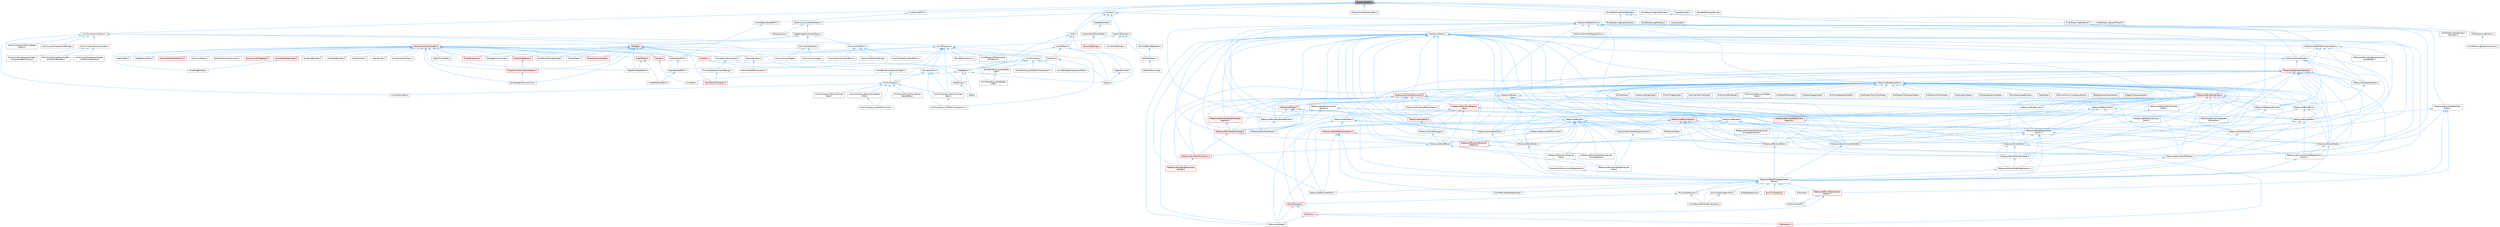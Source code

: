 digraph "MemoryReader.h"
{
 // INTERACTIVE_SVG=YES
 // LATEX_PDF_SIZE
  bgcolor="transparent";
  edge [fontname=Helvetica,fontsize=10,labelfontname=Helvetica,labelfontsize=10];
  node [fontname=Helvetica,fontsize=10,shape=box,height=0.2,width=0.4];
  Node1 [id="Node000001",label="MemoryReader.h",height=0.2,width=0.4,color="gray40", fillcolor="grey60", style="filled", fontcolor="black",tooltip=" "];
  Node1 -> Node2 [id="edge1_Node000001_Node000002",dir="back",color="steelblue1",style="solid",tooltip=" "];
  Node2 [id="Node000002",label="AnimCompressionTypes.h",height=0.2,width=0.4,color="grey40", fillcolor="white", style="filled",URL="$d1/d3b/AnimCompressionTypes_8h.html",tooltip=" "];
  Node2 -> Node3 [id="edge2_Node000002_Node000003",dir="back",color="steelblue1",style="solid",tooltip=" "];
  Node3 [id="Node000003",label="AnimBoneCompressionCodec.h",height=0.2,width=0.4,color="grey40", fillcolor="white", style="filled",URL="$dd/dc3/AnimBoneCompressionCodec_8h.html",tooltip=" "];
  Node3 -> Node4 [id="edge3_Node000003_Node000004",dir="back",color="steelblue1",style="solid",tooltip=" "];
  Node4 [id="Node000004",label="AnimCompress.h",height=0.2,width=0.4,color="grey40", fillcolor="white", style="filled",URL="$dd/d6d/AnimCompress_8h.html",tooltip=" "];
  Node4 -> Node5 [id="edge4_Node000004_Node000005",dir="back",color="steelblue1",style="solid",tooltip=" "];
  Node5 [id="Node000005",label="AnimCompress_BitwiseCompress\lOnly.h",height=0.2,width=0.4,color="grey40", fillcolor="white", style="filled",URL="$df/dd5/AnimCompress__BitwiseCompressOnly_8h.html",tooltip=" "];
  Node5 -> Node6 [id="edge5_Node000005_Node000006",dir="back",color="steelblue1",style="solid",tooltip=" "];
  Node6 [id="Node000006",label="AnimCompress_LeastDestructive.h",height=0.2,width=0.4,color="grey40", fillcolor="white", style="filled",URL="$da/d93/AnimCompress__LeastDestructive_8h.html",tooltip=" "];
  Node4 -> Node6 [id="edge6_Node000004_Node000006",dir="back",color="steelblue1",style="solid",tooltip=" "];
  Node4 -> Node7 [id="edge7_Node000004_Node000007",dir="back",color="steelblue1",style="solid",tooltip=" "];
  Node7 [id="Node000007",label="AnimCompress_RemoveEvery\lSecondKey.h",height=0.2,width=0.4,color="grey40", fillcolor="white", style="filled",URL="$d6/dc2/AnimCompress__RemoveEverySecondKey_8h.html",tooltip=" "];
  Node4 -> Node8 [id="edge8_Node000004_Node000008",dir="back",color="steelblue1",style="solid",tooltip=" "];
  Node8 [id="Node000008",label="AnimCompress_RemoveLinear\lKeys.h",height=0.2,width=0.4,color="grey40", fillcolor="white", style="filled",URL="$d1/d0a/AnimCompress__RemoveLinearKeys_8h.html",tooltip=" "];
  Node8 -> Node9 [id="edge9_Node000008_Node000009",dir="back",color="steelblue1",style="solid",tooltip=" "];
  Node9 [id="Node000009",label="AnimCompress_PerTrackCompression.h",height=0.2,width=0.4,color="grey40", fillcolor="white", style="filled",URL="$d1/d22/AnimCompress__PerTrackCompression_8h.html",tooltip=" "];
  Node4 -> Node10 [id="edge10_Node000004_Node000010",dir="back",color="steelblue1",style="solid",tooltip=" "];
  Node10 [id="Node000010",label="AnimCompress_RemoveTrivial\lKeys.h",height=0.2,width=0.4,color="grey40", fillcolor="white", style="filled",URL="$d0/d60/AnimCompress__RemoveTrivialKeys_8h.html",tooltip=" "];
  Node4 -> Node11 [id="edge11_Node000004_Node000011",dir="back",color="steelblue1",style="solid",tooltip=" "];
  Node11 [id="Node000011",label="AnimStreamable.h",height=0.2,width=0.4,color="grey40", fillcolor="white", style="filled",URL="$d1/d46/AnimStreamable_8h.html",tooltip=" "];
  Node2 -> Node12 [id="edge12_Node000002_Node000012",dir="back",color="steelblue1",style="solid",tooltip=" "];
  Node12 [id="Node000012",label="AnimCompressionDerivedData\lPublic.h",height=0.2,width=0.4,color="grey40", fillcolor="white", style="filled",URL="$dc/d36/AnimCompressionDerivedDataPublic_8h.html",tooltip=" "];
  Node2 -> Node13 [id="edge13_Node000002_Node000013",dir="back",color="steelblue1",style="solid",tooltip=" "];
  Node13 [id="Node000013",label="AnimCurveCompressionCodec.h",height=0.2,width=0.4,color="grey40", fillcolor="white", style="filled",URL="$d3/d77/AnimCurveCompressionCodec_8h.html",tooltip=" "];
  Node13 -> Node14 [id="edge14_Node000013_Node000014",dir="back",color="steelblue1",style="solid",tooltip=" "];
  Node14 [id="Node000014",label="AnimCurveCompressionCodec\l_CompressedRichCurve.h",height=0.2,width=0.4,color="grey40", fillcolor="white", style="filled",URL="$db/d72/AnimCurveCompressionCodec__CompressedRichCurve_8h.html",tooltip=" "];
  Node13 -> Node15 [id="edge15_Node000013_Node000015",dir="back",color="steelblue1",style="solid",tooltip=" "];
  Node15 [id="Node000015",label="AnimCurveCompressionCodec\l_UniformIndexable.h",height=0.2,width=0.4,color="grey40", fillcolor="white", style="filled",URL="$d7/d0a/AnimCurveCompressionCodec__UniformIndexable_8h.html",tooltip=" "];
  Node13 -> Node16 [id="edge16_Node000013_Node000016",dir="back",color="steelblue1",style="solid",tooltip=" "];
  Node16 [id="Node000016",label="AnimCurveCompressionCodec\l_UniformlySampled.h",height=0.2,width=0.4,color="grey40", fillcolor="white", style="filled",URL="$da/d4c/AnimCurveCompressionCodec__UniformlySampled_8h.html",tooltip=" "];
  Node2 -> Node17 [id="edge17_Node000002_Node000017",dir="back",color="steelblue1",style="solid",tooltip=" "];
  Node17 [id="Node000017",label="AnimCurveCompressionSettings.h",height=0.2,width=0.4,color="grey40", fillcolor="white", style="filled",URL="$d0/d49/AnimCurveCompressionSettings_8h.html",tooltip=" "];
  Node2 -> Node18 [id="edge18_Node000002_Node000018",dir="back",color="steelblue1",style="solid",tooltip=" "];
  Node18 [id="Node000018",label="AnimSequence.h",height=0.2,width=0.4,color="grey40", fillcolor="white", style="filled",URL="$d0/d8a/AnimSequence_8h.html",tooltip=" "];
  Node18 -> Node19 [id="edge19_Node000018_Node000019",dir="back",color="steelblue1",style="solid",tooltip=" "];
  Node19 [id="Node000019",label="AnimBlueprintPostCompile\lValidation.h",height=0.2,width=0.4,color="grey40", fillcolor="white", style="filled",URL="$de/d1b/AnimBlueprintPostCompileValidation_8h.html",tooltip=" "];
  Node18 -> Node4 [id="edge20_Node000018_Node000004",dir="back",color="steelblue1",style="solid",tooltip=" "];
  Node18 -> Node9 [id="edge21_Node000018_Node000009",dir="back",color="steelblue1",style="solid",tooltip=" "];
  Node18 -> Node8 [id="edge22_Node000018_Node000008",dir="back",color="steelblue1",style="solid",tooltip=" "];
  Node18 -> Node20 [id="edge23_Node000018_Node000020",dir="back",color="steelblue1",style="solid",tooltip=" "];
  Node20 [id="Node000020",label="AnimEncoding.h",height=0.2,width=0.4,color="grey40", fillcolor="white", style="filled",URL="$d9/dfd/AnimEncoding_8h.html",tooltip=" "];
  Node20 -> Node3 [id="edge24_Node000020_Node000003",dir="back",color="steelblue1",style="solid",tooltip=" "];
  Node20 -> Node21 [id="edge25_Node000020_Node000021",dir="back",color="steelblue1",style="solid",tooltip=" "];
  Node21 [id="Node000021",label="AnimBoneDecompressionData.h",height=0.2,width=0.4,color="grey40", fillcolor="white", style="filled",URL="$d9/d92/AnimBoneDecompressionData_8h.html",tooltip=" "];
  Node20 -> Node22 [id="edge26_Node000020_Node000022",dir="back",color="steelblue1",style="solid",tooltip=" "];
  Node22 [id="Node000022",label="AnimEncoding_ConstantKey\lLerp.h",height=0.2,width=0.4,color="grey40", fillcolor="white", style="filled",URL="$d8/d74/AnimEncoding__ConstantKeyLerp_8h.html",tooltip=" "];
  Node22 -> Node23 [id="edge27_Node000022_Node000023",dir="back",color="steelblue1",style="solid",tooltip=" "];
  Node23 [id="Node000023",label="AnimEncoding_VariableKey\lLerp.h",height=0.2,width=0.4,color="grey40", fillcolor="white", style="filled",URL="$d7/d4b/AnimEncoding__VariableKeyLerp_8h.html",tooltip=" "];
  Node20 -> Node24 [id="edge28_Node000020_Node000024",dir="back",color="steelblue1",style="solid",tooltip=" "];
  Node24 [id="Node000024",label="AnimEncoding_PerTrackCompression.h",height=0.2,width=0.4,color="grey40", fillcolor="white", style="filled",URL="$dc/d27/AnimEncoding__PerTrackCompression_8h.html",tooltip=" "];
  Node20 -> Node23 [id="edge29_Node000020_Node000023",dir="back",color="steelblue1",style="solid",tooltip=" "];
  Node18 -> Node25 [id="edge30_Node000018_Node000025",dir="back",color="steelblue1",style="solid",tooltip=" "];
  Node25 [id="Node000025",label="AnimationUtils.h",height=0.2,width=0.4,color="grey40", fillcolor="white", style="filled",URL="$d6/db6/AnimationUtils_8h.html",tooltip=" "];
  Node25 -> Node4 [id="edge31_Node000025_Node000004",dir="back",color="steelblue1",style="solid",tooltip=" "];
  Node25 -> Node9 [id="edge32_Node000025_Node000009",dir="back",color="steelblue1",style="solid",tooltip=" "];
  Node25 -> Node8 [id="edge33_Node000025_Node000008",dir="back",color="steelblue1",style="solid",tooltip=" "];
  Node18 -> Node26 [id="edge34_Node000018_Node000026",dir="back",color="steelblue1",style="solid",tooltip=" "];
  Node26 [id="Node000026",label="BlendSpaceAnalysis.h",height=0.2,width=0.4,color="grey40", fillcolor="white", style="filled",URL="$d7/daf/BlendSpaceAnalysis_8h.html",tooltip=" "];
  Node18 -> Node27 [id="edge35_Node000018_Node000027",dir="back",color="steelblue1",style="solid",tooltip=" "];
  Node27 [id="Node000027",label="EngineSharedPCH.h",height=0.2,width=0.4,color="grey40", fillcolor="white", style="filled",URL="$dc/dbb/EngineSharedPCH_8h.html",tooltip=" "];
  Node27 -> Node28 [id="edge36_Node000027_Node000028",dir="back",color="steelblue1",style="solid",tooltip=" "];
  Node28 [id="Node000028",label="UnrealEdSharedPCH.h",height=0.2,width=0.4,color="grey40", fillcolor="white", style="filled",URL="$d1/de6/UnrealEdSharedPCH_8h.html",tooltip=" "];
  Node18 -> Node29 [id="edge37_Node000018_Node000029",dir="back",color="steelblue1",style="solid",tooltip=" "];
  Node29 [id="Node000029",label="MovieSceneToolHelpers.h",height=0.2,width=0.4,color="grey40", fillcolor="white", style="filled",URL="$d4/d0e/MovieSceneToolHelpers_8h.html",tooltip=" "];
  Node29 -> Node30 [id="edge38_Node000029_Node000030",dir="back",color="steelblue1",style="solid",tooltip=" "];
  Node30 [id="Node000030",label="MovieSceneToolsUserSettings.h",height=0.2,width=0.4,color="grey40", fillcolor="white", style="filled",URL="$d5/dab/MovieSceneToolsUserSettings_8h.html",tooltip=" "];
  Node30 -> Node31 [id="edge39_Node000030_Node000031",dir="back",color="steelblue1",style="solid",tooltip=" "];
  Node31 [id="Node000031",label="TrackEditorThumbnail.h",height=0.2,width=0.4,color="red", fillcolor="#FFF0F0", style="filled",URL="$d6/d44/TrackEditorThumbnail_8h.html",tooltip=" "];
  Node18 -> Node34 [id="edge40_Node000018_Node000034",dir="back",color="steelblue1",style="solid",tooltip=" "];
  Node34 [id="Node000034",label="PersonaModule.h",height=0.2,width=0.4,color="grey40", fillcolor="white", style="filled",URL="$de/d74/PersonaModule_8h.html",tooltip=" "];
  Node34 -> Node35 [id="edge41_Node000034_Node000035",dir="back",color="steelblue1",style="solid",tooltip=" "];
  Node35 [id="Node000035",label="PersonaToolMenuContext.h",height=0.2,width=0.4,color="grey40", fillcolor="white", style="filled",URL="$d6/d6c/PersonaToolMenuContext_8h.html",tooltip=" "];
  Node2 -> Node11 [id="edge42_Node000002_Node000011",dir="back",color="steelblue1",style="solid",tooltip=" "];
  Node1 -> Node36 [id="edge43_Node000001_Node000036",dir="back",color="steelblue1",style="solid",tooltip=" "];
  Node36 [id="Node000036",label="Core.h",height=0.2,width=0.4,color="grey40", fillcolor="white", style="filled",URL="$d6/dd7/Core_8h.html",tooltip=" "];
  Node36 -> Node37 [id="edge44_Node000036_Node000037",dir="back",color="steelblue1",style="solid",tooltip=" "];
  Node37 [id="Node000037",label="CoreUObject.h",height=0.2,width=0.4,color="grey40", fillcolor="white", style="filled",URL="$d0/ded/CoreUObject_8h.html",tooltip=" "];
  Node37 -> Node38 [id="edge45_Node000037_Node000038",dir="back",color="steelblue1",style="solid",tooltip=" "];
  Node38 [id="Node000038",label="Engine.h",height=0.2,width=0.4,color="grey40", fillcolor="white", style="filled",URL="$d1/d34/Public_2Engine_8h.html",tooltip=" "];
  Node37 -> Node39 [id="edge46_Node000037_Node000039",dir="back",color="steelblue1",style="solid",tooltip=" "];
  Node39 [id="Node000039",label="EngineMinimal.h",height=0.2,width=0.4,color="grey40", fillcolor="white", style="filled",URL="$d0/d2c/EngineMinimal_8h.html",tooltip=" "];
  Node39 -> Node38 [id="edge47_Node000039_Node000038",dir="back",color="steelblue1",style="solid",tooltip=" "];
  Node37 -> Node40 [id="edge48_Node000037_Node000040",dir="back",color="steelblue1",style="solid",tooltip=" "];
  Node40 [id="Node000040",label="SlateBasics.h",height=0.2,width=0.4,color="grey40", fillcolor="white", style="filled",URL="$da/d2f/SlateBasics_8h.html",tooltip=" "];
  Node40 -> Node38 [id="edge49_Node000040_Node000038",dir="back",color="steelblue1",style="solid",tooltip=" "];
  Node40 -> Node41 [id="edge50_Node000040_Node000041",dir="back",color="steelblue1",style="solid",tooltip=" "];
  Node41 [id="Node000041",label="Slate.h",height=0.2,width=0.4,color="grey40", fillcolor="white", style="filled",URL="$d2/dc0/Slate_8h.html",tooltip=" "];
  Node40 -> Node42 [id="edge51_Node000040_Node000042",dir="back",color="steelblue1",style="solid",tooltip=" "];
  Node42 [id="Node000042",label="SlateExtras.h",height=0.2,width=0.4,color="grey40", fillcolor="white", style="filled",URL="$d8/dec/SlateExtras_8h.html",tooltip=" "];
  Node42 -> Node41 [id="edge52_Node000042_Node000041",dir="back",color="steelblue1",style="solid",tooltip=" "];
  Node40 -> Node43 [id="edge53_Node000040_Node000043",dir="back",color="steelblue1",style="solid",tooltip=" "];
  Node43 [id="Node000043",label="UnrealEd.h",height=0.2,width=0.4,color="grey40", fillcolor="white", style="filled",URL="$d2/d5f/UnrealEd_8h.html",tooltip=" "];
  Node37 -> Node44 [id="edge54_Node000037_Node000044",dir="back",color="steelblue1",style="solid",tooltip=" "];
  Node44 [id="Node000044",label="SlateCore.h",height=0.2,width=0.4,color="grey40", fillcolor="white", style="filled",URL="$dc/d03/SlateCore_8h.html",tooltip=" "];
  Node44 -> Node38 [id="edge55_Node000044_Node000038",dir="back",color="steelblue1",style="solid",tooltip=" "];
  Node44 -> Node40 [id="edge56_Node000044_Node000040",dir="back",color="steelblue1",style="solid",tooltip=" "];
  Node36 -> Node38 [id="edge57_Node000036_Node000038",dir="back",color="steelblue1",style="solid",tooltip=" "];
  Node36 -> Node40 [id="edge58_Node000036_Node000040",dir="back",color="steelblue1",style="solid",tooltip=" "];
  Node1 -> Node45 [id="edge59_Node000001_Node000045",dir="back",color="steelblue1",style="solid",tooltip=" "];
  Node45 [id="Node000045",label="CoreSharedPCH.h",height=0.2,width=0.4,color="grey40", fillcolor="white", style="filled",URL="$d8/de5/CoreSharedPCH_8h.html",tooltip=" "];
  Node45 -> Node46 [id="edge60_Node000045_Node000046",dir="back",color="steelblue1",style="solid",tooltip=" "];
  Node46 [id="Node000046",label="CoreUObjectSharedPCH.h",height=0.2,width=0.4,color="grey40", fillcolor="white", style="filled",URL="$de/d2f/CoreUObjectSharedPCH_8h.html",tooltip=" "];
  Node46 -> Node47 [id="edge61_Node000046_Node000047",dir="back",color="steelblue1",style="solid",tooltip=" "];
  Node47 [id="Node000047",label="SlateSharedPCH.h",height=0.2,width=0.4,color="grey40", fillcolor="white", style="filled",URL="$d1/dfc/SlateSharedPCH_8h.html",tooltip=" "];
  Node47 -> Node27 [id="edge62_Node000047_Node000027",dir="back",color="steelblue1",style="solid",tooltip=" "];
  Node1 -> Node48 [id="edge63_Node000001_Node000048",dir="back",color="steelblue1",style="solid",tooltip=" "];
  Node48 [id="Node000048",label="IDisplayClusterSerializable.h",height=0.2,width=0.4,color="grey40", fillcolor="white", style="filled",URL="$d1/dd9/IDisplayClusterSerializable_8h.html",tooltip=" "];
  Node1 -> Node49 [id="edge64_Node000001_Node000049",dir="back",color="steelblue1",style="solid",tooltip=" "];
  Node49 [id="Node000049",label="IPixelStreaming2InputHandler.h",height=0.2,width=0.4,color="grey40", fillcolor="white", style="filled",URL="$df/d15/IPixelStreaming2InputHandler_8h.html",tooltip=" "];
  Node49 -> Node50 [id="edge65_Node000049_Node000050",dir="back",color="steelblue1",style="solid",tooltip=" "];
  Node50 [id="Node000050",label="IPixelStreaming2InputModule.h",height=0.2,width=0.4,color="grey40", fillcolor="white", style="filled",URL="$df/d2f/IPixelStreaming2InputModule_8h.html",tooltip=" "];
  Node49 -> Node51 [id="edge66_Node000049_Node000051",dir="back",color="steelblue1",style="solid",tooltip=" "];
  Node51 [id="Node000051",label="IPixelStreaming2Module.h",height=0.2,width=0.4,color="grey40", fillcolor="white", style="filled",URL="$d5/dad/IPixelStreaming2Module_8h.html",tooltip=" "];
  Node49 -> Node52 [id="edge67_Node000049_Node000052",dir="back",color="steelblue1",style="solid",tooltip=" "];
  Node52 [id="Node000052",label="InputHandler.h",height=0.2,width=0.4,color="grey40", fillcolor="white", style="filled",URL="$df/d2f/InputHandler_8h.html",tooltip=" "];
  Node1 -> Node53 [id="edge68_Node000001_Node000053",dir="back",color="steelblue1",style="solid",tooltip=" "];
  Node53 [id="Node000053",label="IPixelStreamingInputHandler.h",height=0.2,width=0.4,color="grey40", fillcolor="white", style="filled",URL="$d2/d0f/IPixelStreamingInputHandler_8h.html",tooltip=" "];
  Node53 -> Node54 [id="edge69_Node000053_Node000054",dir="back",color="steelblue1",style="solid",tooltip=" "];
  Node54 [id="Node000054",label="IPixelStreamingInputModule.h",height=0.2,width=0.4,color="grey40", fillcolor="white", style="filled",URL="$da/d36/IPixelStreamingInputModule_8h.html",tooltip=" "];
  Node53 -> Node55 [id="edge70_Node000053_Node000055",dir="back",color="steelblue1",style="solid",tooltip=" "];
  Node55 [id="Node000055",label="IPixelStreamingStreamer.h",height=0.2,width=0.4,color="grey40", fillcolor="white", style="filled",URL="$d8/d28/IPixelStreamingStreamer_8h.html",tooltip=" "];
  Node55 -> Node56 [id="edge71_Node000055_Node000056",dir="back",color="steelblue1",style="solid",tooltip=" "];
  Node56 [id="Node000056",label="IPixelStreamingModule.h",height=0.2,width=0.4,color="grey40", fillcolor="white", style="filled",URL="$d2/d87/IPixelStreamingModule_8h.html",tooltip=" "];
  Node56 -> Node57 [id="edge72_Node000056_Node000057",dir="back",color="steelblue1",style="solid",tooltip=" "];
  Node57 [id="Node000057",label="PixelStreamingInputComponent.h",height=0.2,width=0.4,color="grey40", fillcolor="white", style="filled",URL="$d5/d26/PixelStreamingInputComponent_8h.html",tooltip=" "];
  Node55 -> Node58 [id="edge73_Node000055_Node000058",dir="back",color="steelblue1",style="solid",tooltip=" "];
  Node58 [id="Node000058",label="PixelStreamingVideoInput\lViewport.h",height=0.2,width=0.4,color="grey40", fillcolor="white", style="filled",URL="$d1/dbc/PixelStreamingVideoInputViewport_8h.html",tooltip=" "];
  Node1 -> Node59 [id="edge74_Node000001_Node000059",dir="back",color="steelblue1",style="solid",tooltip=" "];
  Node59 [id="Node000059",label="InputStructures.h",height=0.2,width=0.4,color="grey40", fillcolor="white", style="filled",URL="$de/d51/InputStructures_8h.html",tooltip=" "];
  Node1 -> Node60 [id="edge75_Node000001_Node000060",dir="back",color="steelblue1",style="solid",tooltip=" "];
  Node60 [id="Node000060",label="SkeletalMeshUpdate.cpp",height=0.2,width=0.4,color="grey40", fillcolor="white", style="filled",URL="$db/d45/SkeletalMeshUpdate_8cpp.html",tooltip=" "];
  Node1 -> Node61 [id="edge76_Node000001_Node000061",dir="back",color="steelblue1",style="solid",tooltip=" "];
  Node61 [id="Node000061",label="Variant.h",height=0.2,width=0.4,color="grey40", fillcolor="white", style="filled",URL="$de/d56/Variant_8h.html",tooltip=" "];
  Node61 -> Node36 [id="edge77_Node000061_Node000036",dir="back",color="steelblue1",style="solid",tooltip=" "];
  Node61 -> Node62 [id="edge78_Node000061_Node000062",dir="back",color="steelblue1",style="solid",tooltip=" "];
  Node62 [id="Node000062",label="CustomAttributes.h",height=0.2,width=0.4,color="grey40", fillcolor="white", style="filled",URL="$de/df2/CustomAttributes_8h.html",tooltip=" "];
  Node62 -> Node18 [id="edge79_Node000062_Node000018",dir="back",color="steelblue1",style="solid",tooltip=" "];
  Node62 -> Node63 [id="edge80_Node000062_Node000063",dir="back",color="steelblue1",style="solid",tooltip=" "];
  Node63 [id="Node000063",label="AnimationSettings.h",height=0.2,width=0.4,color="grey40", fillcolor="white", style="filled",URL="$d7/d2a/AnimationSettings_8h.html",tooltip=" "];
  Node62 -> Node64 [id="edge81_Node000062_Node000064",dir="back",color="steelblue1",style="solid",tooltip=" "];
  Node64 [id="Node000064",label="AttributeBlendOperator.h",height=0.2,width=0.4,color="grey40", fillcolor="white", style="filled",URL="$d4/d8d/AttributeBlendOperator_8h.html",tooltip=" "];
  Node64 -> Node65 [id="edge82_Node000064_Node000065",dir="back",color="steelblue1",style="solid",tooltip=" "];
  Node65 [id="Node000065",label="AttributeTypes.h",height=0.2,width=0.4,color="grey40", fillcolor="white", style="filled",URL="$db/d70/AttributeTypes_8h.html",tooltip=" "];
  Node65 -> Node66 [id="edge83_Node000065_Node000066",dir="back",color="steelblue1",style="solid",tooltip=" "];
  Node66 [id="Node000066",label="AttributeCurve.cpp",height=0.2,width=0.4,color="grey40", fillcolor="white", style="filled",URL="$de/d39/AttributeCurve_8cpp.html",tooltip=" "];
  Node62 -> Node65 [id="edge84_Node000062_Node000065",dir="back",color="steelblue1",style="solid",tooltip=" "];
  Node61 -> Node67 [id="edge85_Node000061_Node000067",dir="back",color="steelblue1",style="solid",tooltip=" "];
  Node67 [id="Node000067",label="GenericAccessibleInterfaces.h",height=0.2,width=0.4,color="grey40", fillcolor="white", style="filled",URL="$d9/dbb/GenericAccessibleInterfaces_8h.html",tooltip=" "];
  Node67 -> Node68 [id="edge86_Node000067_Node000068",dir="back",color="steelblue1",style="solid",tooltip=" "];
  Node68 [id="Node000068",label="IOSApplication.h",height=0.2,width=0.4,color="grey40", fillcolor="white", style="filled",URL="$de/d94/IOSApplication_8h.html",tooltip=" "];
  Node67 -> Node69 [id="edge87_Node000067_Node000069",dir="back",color="steelblue1",style="solid",tooltip=" "];
  Node69 [id="Node000069",label="SlateWidgetAccessibleTypes.h",height=0.2,width=0.4,color="grey40", fillcolor="white", style="filled",URL="$d2/dbd/SlateWidgetAccessibleTypes_8h.html",tooltip=" "];
  Node69 -> Node70 [id="edge88_Node000069_Node000070",dir="back",color="steelblue1",style="solid",tooltip=" "];
  Node70 [id="Node000070",label="CommonLoadGuard.h",height=0.2,width=0.4,color="grey40", fillcolor="white", style="filled",URL="$d1/da1/CommonLoadGuard_8h.html",tooltip=" "];
  Node70 -> Node71 [id="edge89_Node000070_Node000071",dir="back",color="steelblue1",style="solid",tooltip=" "];
  Node71 [id="Node000071",label="CommonLazyImage.h",height=0.2,width=0.4,color="grey40", fillcolor="white", style="filled",URL="$d2/d74/CommonLazyImage_8h.html",tooltip=" "];
  Node70 -> Node72 [id="edge90_Node000070_Node000072",dir="back",color="steelblue1",style="solid",tooltip=" "];
  Node72 [id="Node000072",label="CommonLazyWidget.h",height=0.2,width=0.4,color="grey40", fillcolor="white", style="filled",URL="$d2/db7/CommonLazyWidget_8h.html",tooltip=" "];
  Node69 -> Node73 [id="edge91_Node000069_Node000073",dir="back",color="steelblue1",style="solid",tooltip=" "];
  Node73 [id="Node000073",label="CommonTextBlock.h",height=0.2,width=0.4,color="grey40", fillcolor="white", style="filled",URL="$d2/dc5/CommonTextBlock_8h.html",tooltip=" "];
  Node73 -> Node74 [id="edge92_Node000073_Node000074",dir="back",color="steelblue1",style="solid",tooltip=" "];
  Node74 [id="Node000074",label="CommonDateTimeTextBlock.h",height=0.2,width=0.4,color="grey40", fillcolor="white", style="filled",URL="$db/d1a/CommonDateTimeTextBlock_8h.html",tooltip=" "];
  Node73 -> Node75 [id="edge93_Node000073_Node000075",dir="back",color="steelblue1",style="solid",tooltip=" "];
  Node75 [id="Node000075",label="CommonNumericTextBlock.h",height=0.2,width=0.4,color="grey40", fillcolor="white", style="filled",URL="$df/db6/CommonNumericTextBlock_8h.html",tooltip=" "];
  Node73 -> Node76 [id="edge94_Node000073_Node000076",dir="back",color="steelblue1",style="solid",tooltip=" "];
  Node76 [id="Node000076",label="CommonUIEditorSettings.h",height=0.2,width=0.4,color="grey40", fillcolor="white", style="filled",URL="$dd/d37/CommonUIEditorSettings_8h.html",tooltip=" "];
  Node69 -> Node77 [id="edge95_Node000069_Node000077",dir="back",color="steelblue1",style="solid",tooltip=" "];
  Node77 [id="Node000077",label="DeclarativeSyntaxSupport.h",height=0.2,width=0.4,color="red", fillcolor="#FFF0F0", style="filled",URL="$d9/d96/DeclarativeSyntaxSupport_8h.html",tooltip=" "];
  Node77 -> Node78 [id="edge96_Node000077_Node000078",dir="back",color="steelblue1",style="solid",tooltip=" "];
  Node78 [id="Node000078",label="AboutScreen.h",height=0.2,width=0.4,color="grey40", fillcolor="white", style="filled",URL="$d0/d33/AboutScreen_8h.html",tooltip=" "];
  Node77 -> Node79 [id="edge97_Node000077_Node000079",dir="back",color="steelblue1",style="solid",tooltip=" "];
  Node79 [id="Node000079",label="AnimationEditorUtils.h",height=0.2,width=0.4,color="grey40", fillcolor="white", style="filled",URL="$df/d23/AnimationEditorUtils_8h.html",tooltip=" "];
  Node77 -> Node80 [id="edge98_Node000077_Node000080",dir="back",color="steelblue1",style="solid",tooltip=" "];
  Node80 [id="Node000080",label="BasicLayoutWidgetSlot.h",height=0.2,width=0.4,color="red", fillcolor="#FFF0F0", style="filled",URL="$d4/d34/BasicLayoutWidgetSlot_8h.html",tooltip=" "];
  Node77 -> Node364 [id="edge99_Node000077_Node000364",dir="back",color="steelblue1",style="solid",tooltip=" "];
  Node364 [id="Node000364",label="BoneDragDropOp.h",height=0.2,width=0.4,color="grey40", fillcolor="white", style="filled",URL="$d9/dba/BoneDragDropOp_8h.html",tooltip=" "];
  Node77 -> Node232 [id="edge100_Node000077_Node000232",dir="back",color="steelblue1",style="solid",tooltip=" "];
  Node232 [id="Node000232",label="BoneSelectionWidget.h",height=0.2,width=0.4,color="red", fillcolor="#FFF0F0", style="filled",URL="$d4/dd3/BoneSelectionWidget_8h.html",tooltip=" "];
  Node77 -> Node156 [id="edge101_Node000077_Node000156",dir="back",color="steelblue1",style="solid",tooltip=" "];
  Node156 [id="Node000156",label="BrushBuilderDragDropOp.h",height=0.2,width=0.4,color="grey40", fillcolor="white", style="filled",URL="$d9/d56/BrushBuilderDragDropOp_8h.html",tooltip=" "];
  Node77 -> Node365 [id="edge102_Node000077_Node000365",dir="back",color="steelblue1",style="solid",tooltip=" "];
  Node365 [id="Node000365",label="ClassDragDropOp.h",height=0.2,width=0.4,color="grey40", fillcolor="white", style="filled",URL="$d5/d37/ClassDragDropOp_8h.html",tooltip=" "];
  Node77 -> Node732 [id="edge103_Node000077_Node000732",dir="back",color="steelblue1",style="solid",tooltip=" "];
  Node732 [id="Node000732",label="CreditsScreen.h",height=0.2,width=0.4,color="grey40", fillcolor="white", style="filled",URL="$d7/db9/CreditsScreen_8h.html",tooltip=" "];
  Node77 -> Node95 [id="edge104_Node000077_Node000095",dir="back",color="steelblue1",style="solid",tooltip=" "];
  Node95 [id="Node000095",label="DataflowGraphEditor.h",height=0.2,width=0.4,color="grey40", fillcolor="white", style="filled",URL="$d4/dfa/DataflowGraphEditor_8h.html",tooltip=" "];
  Node77 -> Node735 [id="edge105_Node000077_Node000735",dir="back",color="steelblue1",style="solid",tooltip=" "];
  Node735 [id="Node000735",label="DebuggerCommands.h",height=0.2,width=0.4,color="grey40", fillcolor="white", style="filled",URL="$dc/da1/DebuggerCommands_8h.html",tooltip=" "];
  Node77 -> Node366 [id="edge106_Node000077_Node000366",dir="back",color="steelblue1",style="solid",tooltip=" "];
  Node366 [id="Node000366",label="DecoratedDragDropOp.h",height=0.2,width=0.4,color="red", fillcolor="#FFF0F0", style="filled",URL="$d6/d6a/DecoratedDragDropOp_8h.html",tooltip=" "];
  Node366 -> Node376 [id="edge107_Node000366_Node000376",dir="back",color="steelblue1",style="solid",tooltip=" "];
  Node376 [id="Node000376",label="LevelDragDropOp.h",height=0.2,width=0.4,color="grey40", fillcolor="white", style="filled",URL="$dc/da5/LevelDragDropOp_8h.html",tooltip=" "];
  Node77 -> Node663 [id="edge108_Node000077_Node000663",dir="back",color="steelblue1",style="solid",tooltip=" "];
  Node663 [id="Node000663",label="DetailWidgetRow.h",height=0.2,width=0.4,color="red", fillcolor="#FFF0F0", style="filled",URL="$d4/d4d/DetailWidgetRow_8h.html",tooltip=" "];
  Node663 -> Node383 [id="edge109_Node000663_Node000383",dir="back",color="steelblue1",style="solid",tooltip=" "];
  Node383 [id="Node000383",label="PropertyCustomizationHelpers.h",height=0.2,width=0.4,color="red", fillcolor="#FFF0F0", style="filled",URL="$d7/dd0/PropertyCustomizationHelpers_8h.html",tooltip=" "];
  Node383 -> Node157 [id="edge110_Node000383_Node000157",dir="back",color="steelblue1",style="solid",tooltip=" "];
  Node157 [id="Node000157",label="GameModeInfoCustomizer.h",height=0.2,width=0.4,color="grey40", fillcolor="white", style="filled",URL="$d5/df3/GameModeInfoCustomizer_8h.html",tooltip=" "];
  Node77 -> Node411 [id="edge111_Node000077_Node000411",dir="back",color="steelblue1",style="solid",tooltip=" "];
  Node411 [id="Node000411",label="Dialogs.h",height=0.2,width=0.4,color="red", fillcolor="#FFF0F0", style="filled",URL="$d2/d5c/Dialogs_8h.html",tooltip=" "];
  Node411 -> Node43 [id="edge112_Node000411_Node000043",dir="back",color="steelblue1",style="solid",tooltip=" "];
  Node77 -> Node414 [id="edge113_Node000077_Node000414",dir="back",color="steelblue1",style="solid",tooltip=" "];
  Node414 [id="Node000414",label="DlgPickAssetPath.h",height=0.2,width=0.4,color="grey40", fillcolor="white", style="filled",URL="$db/d31/DlgPickAssetPath_8h.html",tooltip=" "];
  Node77 -> Node415 [id="edge114_Node000077_Node000415",dir="back",color="steelblue1",style="solid",tooltip=" "];
  Node415 [id="Node000415",label="DlgPickPath.h",height=0.2,width=0.4,color="grey40", fillcolor="white", style="filled",URL="$d9/d16/DlgPickPath_8h.html",tooltip=" "];
  Node77 -> Node238 [id="edge115_Node000077_Node000238",dir="back",color="steelblue1",style="solid",tooltip=" "];
  Node238 [id="Node000238",label="DlgReferenceTree.h",height=0.2,width=0.4,color="grey40", fillcolor="white", style="filled",URL="$db/dd3/DlgReferenceTree_8h.html",tooltip=" "];
  Node77 -> Node239 [id="edge116_Node000077_Node000239",dir="back",color="steelblue1",style="solid",tooltip=" "];
  Node239 [id="Node000239",label="FindInBlueprints.h",height=0.2,width=0.4,color="red", fillcolor="#FFF0F0", style="filled",URL="$d0/d27/FindInBlueprints_8h.html",tooltip=" "];
  Node77 -> Node254 [id="edge117_Node000077_Node000254",dir="back",color="steelblue1",style="solid",tooltip=" "];
  Node254 [id="Node000254",label="FindInGraph.h",height=0.2,width=0.4,color="grey40", fillcolor="white", style="filled",URL="$de/d36/FindInGraph_8h.html",tooltip=" "];
  Node77 -> Node610 [id="edge118_Node000077_Node000610",dir="back",color="steelblue1",style="solid",tooltip=" "];
  Node610 [id="Node000610",label="FractureEditorModeToolkit.h",height=0.2,width=0.4,color="red", fillcolor="#FFF0F0", style="filled",URL="$da/d01/FractureEditorModeToolkit_8h.html",tooltip=" "];
  Node77 -> Node157 [id="edge119_Node000077_Node000157",dir="back",color="steelblue1",style="solid",tooltip=" "];
  Node77 -> Node736 [id="edge120_Node000077_Node000736",dir="back",color="steelblue1",style="solid",tooltip=" "];
  Node736 [id="Node000736",label="GraphEditor.h",height=0.2,width=0.4,color="red", fillcolor="#FFF0F0", style="filled",URL="$dc/dc5/GraphEditor_8h.html",tooltip=" "];
  Node736 -> Node95 [id="edge121_Node000736_Node000095",dir="back",color="steelblue1",style="solid",tooltip=" "];
  Node736 -> Node28 [id="edge122_Node000736_Node000028",dir="back",color="steelblue1",style="solid",tooltip=" "];
  Node77 -> Node376 [id="edge123_Node000077_Node000376",dir="back",color="steelblue1",style="solid",tooltip=" "];
  Node77 -> Node714 [id="edge124_Node000077_Node000714",dir="back",color="steelblue1",style="solid",tooltip=" "];
  Node714 [id="Node000714",label="MiniCurveEditor.h",height=0.2,width=0.4,color="grey40", fillcolor="white", style="filled",URL="$d7/dad/MiniCurveEditor_8h.html",tooltip=" "];
  Node77 -> Node191 [id="edge125_Node000077_Node000191",dir="back",color="steelblue1",style="solid",tooltip=" "];
  Node191 [id="Node000191",label="MultiBox.h",height=0.2,width=0.4,color="red", fillcolor="#FFF0F0", style="filled",URL="$d5/d73/MultiBox_8h.html",tooltip=" "];
  Node191 -> Node40 [id="edge126_Node000191_Node000040",dir="back",color="steelblue1",style="solid",tooltip=" "];
  Node191 -> Node42 [id="edge127_Node000191_Node000042",dir="back",color="steelblue1",style="solid",tooltip=" "];
  Node77 -> Node745 [id="edge128_Node000077_Node000745",dir="back",color="steelblue1",style="solid",tooltip=" "];
  Node745 [id="Node000745",label="PanelExtensionSubsystem.h",height=0.2,width=0.4,color="grey40", fillcolor="white", style="filled",URL="$d7/df2/PanelExtensionSubsystem_8h.html",tooltip=" "];
  Node77 -> Node383 [id="edge129_Node000077_Node000383",dir="back",color="steelblue1",style="solid",tooltip=" "];
  Node77 -> Node44 [id="edge130_Node000077_Node000044",dir="back",color="steelblue1",style="solid",tooltip=" "];
  Node77 -> Node47 [id="edge131_Node000077_Node000047",dir="back",color="steelblue1",style="solid",tooltip=" "];
  Node69 -> Node931 [id="edge132_Node000069_Node000931",dir="back",color="steelblue1",style="solid",tooltip=" "];
  Node931 [id="Node000931",label="SWidget.h",height=0.2,width=0.4,color="red", fillcolor="#FFF0F0", style="filled",URL="$dc/df5/SWidget_8h.html",tooltip=" "];
  Node931 -> Node232 [id="edge133_Node000931_Node000232",dir="back",color="steelblue1",style="solid",tooltip=" "];
  Node931 -> Node156 [id="edge134_Node000931_Node000156",dir="back",color="steelblue1",style="solid",tooltip=" "];
  Node931 -> Node95 [id="edge135_Node000931_Node000095",dir="back",color="steelblue1",style="solid",tooltip=" "];
  Node931 -> Node735 [id="edge136_Node000931_Node000735",dir="back",color="steelblue1",style="solid",tooltip=" "];
  Node931 -> Node663 [id="edge137_Node000931_Node000663",dir="back",color="steelblue1",style="solid",tooltip=" "];
  Node931 -> Node411 [id="edge138_Node000931_Node000411",dir="back",color="steelblue1",style="solid",tooltip=" "];
  Node931 -> Node239 [id="edge139_Node000931_Node000239",dir="back",color="steelblue1",style="solid",tooltip=" "];
  Node931 -> Node254 [id="edge140_Node000931_Node000254",dir="back",color="steelblue1",style="solid",tooltip=" "];
  Node931 -> Node157 [id="edge141_Node000931_Node000157",dir="back",color="steelblue1",style="solid",tooltip=" "];
  Node931 -> Node736 [id="edge142_Node000931_Node000736",dir="back",color="steelblue1",style="solid",tooltip=" "];
  Node931 -> Node29 [id="edge143_Node000931_Node000029",dir="back",color="steelblue1",style="solid",tooltip=" "];
  Node931 -> Node191 [id="edge144_Node000931_Node000191",dir="back",color="steelblue1",style="solid",tooltip=" "];
  Node931 -> Node34 [id="edge145_Node000931_Node000034",dir="back",color="steelblue1",style="solid",tooltip=" "];
  Node931 -> Node383 [id="edge146_Node000931_Node000383",dir="back",color="steelblue1",style="solid",tooltip=" "];
  Node931 -> Node44 [id="edge147_Node000931_Node000044",dir="back",color="steelblue1",style="solid",tooltip=" "];
  Node931 -> Node47 [id="edge148_Node000931_Node000047",dir="back",color="steelblue1",style="solid",tooltip=" "];
  Node931 -> Node31 [id="edge149_Node000931_Node000031",dir="back",color="steelblue1",style="solid",tooltip=" "];
  Node61 -> Node1005 [id="edge150_Node000061_Node001005",dir="back",color="steelblue1",style="solid",tooltip=" "];
  Node1005 [id="Node001005",label="MetasoundDataFactory.h",height=0.2,width=0.4,color="grey40", fillcolor="white", style="filled",URL="$d4/d50/MetasoundDataFactory_8h.html",tooltip=" "];
  Node1005 -> Node1006 [id="edge151_Node001005_Node001006",dir="back",color="steelblue1",style="solid",tooltip=" "];
  Node1006 [id="Node001006",label="MetasoundArrayNodes.h",height=0.2,width=0.4,color="grey40", fillcolor="white", style="filled",URL="$de/d05/MetasoundArrayNodes_8h.html",tooltip=" "];
  Node1006 -> Node1007 [id="edge152_Node001006_Node001007",dir="back",color="steelblue1",style="solid",tooltip=" "];
  Node1007 [id="Node001007",label="MetasoundArrayNodesRegistration.h",height=0.2,width=0.4,color="grey40", fillcolor="white", style="filled",URL="$d2/d35/MetasoundArrayNodesRegistration_8h.html",tooltip=" "];
  Node1007 -> Node1008 [id="edge153_Node001007_Node001008",dir="back",color="steelblue1",style="solid",tooltip=" "];
  Node1008 [id="Node001008",label="MetasoundDataTypeRegistration\lMacro.h",height=0.2,width=0.4,color="grey40", fillcolor="white", style="filled",URL="$d1/d2b/MetasoundDataTypeRegistrationMacro_8h.html",tooltip=" "];
  Node1008 -> Node1009 [id="edge154_Node001008_Node001009",dir="back",color="steelblue1",style="solid",tooltip=" "];
  Node1009 [id="Node001009",label="FusionPatchRenderableAsset.h",height=0.2,width=0.4,color="grey40", fillcolor="white", style="filled",URL="$d0/dd5/FusionPatchRenderableAsset_8h.html",tooltip=" "];
  Node1008 -> Node1010 [id="edge155_Node001008_Node001010",dir="back",color="steelblue1",style="solid",tooltip=" "];
  Node1010 [id="Node001010",label="MetasoundEnumRegistration\lMacro.h",height=0.2,width=0.4,color="red", fillcolor="#FFF0F0", style="filled",URL="$dd/da6/MetasoundEnumRegistrationMacro_8h.html",tooltip=" "];
  Node1010 -> Node1013 [id="edge156_Node001010_Node001013",dir="back",color="steelblue1",style="solid",tooltip=" "];
  Node1013 [id="Node001013",label="MidiClock.h",height=0.2,width=0.4,color="red", fillcolor="#FFF0F0", style="filled",URL="$df/d88/MidiClock_8h.html",tooltip=" "];
  Node1013 -> Node1014 [id="edge157_Node001013_Node001014",dir="back",color="steelblue1",style="solid",tooltip=" "];
  Node1014 [id="Node001014",label="MetronomeNode.h",height=0.2,width=0.4,color="grey40", fillcolor="white", style="filled",URL="$d9/daa/MetronomeNode_8h.html",tooltip=" "];
  Node1013 -> Node1015 [id="edge158_Node001013_Node001015",dir="back",color="steelblue1",style="solid",tooltip=" "];
  Node1015 [id="Node001015",label="MidiStream.h",height=0.2,width=0.4,color="red", fillcolor="#FFF0F0", style="filled",URL="$d8/ded/MidiStream_8h.html",tooltip=" "];
  Node1010 -> Node1022 [id="edge159_Node001010_Node001022",dir="back",color="steelblue1",style="solid",tooltip=" "];
  Node1022 [id="Node001022",label="MidiControllerID.h",height=0.2,width=0.4,color="grey40", fillcolor="white", style="filled",URL="$d0/d53/MidiControllerID_8h.html",tooltip=" "];
  Node1008 -> Node1024 [id="edge160_Node001008_Node001024",dir="back",color="steelblue1",style="solid",tooltip=" "];
  Node1024 [id="Node001024",label="MetasoundParameterPack.h",height=0.2,width=0.4,color="grey40", fillcolor="white", style="filled",URL="$d8/d84/MetasoundParameterPack_8h.html",tooltip=" "];
  Node1008 -> Node1025 [id="edge161_Node001008_Node001025",dir="back",color="steelblue1",style="solid",tooltip=" "];
  Node1025 [id="Node001025",label="MidiAsset.h",height=0.2,width=0.4,color="grey40", fillcolor="white", style="filled",URL="$da/d6b/MidiAsset_8h.html",tooltip=" "];
  Node1008 -> Node1022 [id="edge162_Node001008_Node001022",dir="back",color="steelblue1",style="solid",tooltip=" "];
  Node1008 -> Node1026 [id="edge163_Node001008_Node001026",dir="back",color="steelblue1",style="solid",tooltip=" "];
  Node1026 [id="Node001026",label="MidiStepSequence.h",height=0.2,width=0.4,color="grey40", fillcolor="white", style="filled",URL="$de/dbc/MidiStepSequence_8h.html",tooltip=" "];
  Node1008 -> Node1027 [id="edge164_Node001008_Node001027",dir="back",color="steelblue1",style="solid",tooltip=" "];
  Node1027 [id="Node001027",label="MusicLoopConfiguration.h",height=0.2,width=0.4,color="grey40", fillcolor="white", style="filled",URL="$de/d33/MusicLoopConfiguration_8h.html",tooltip=" "];
  Node1027 -> Node1028 [id="edge165_Node001027_Node001028",dir="back",color="steelblue1",style="solid",tooltip=" "];
  Node1028 [id="Node001028",label="MusicParameterBlueprintLibrary.h",height=0.2,width=0.4,color="grey40", fillcolor="white", style="filled",URL="$d0/d2e/MusicParameterBlueprintLibrary_8h.html",tooltip=" "];
  Node1008 -> Node1028 [id="edge166_Node001008_Node001028",dir="back",color="steelblue1",style="solid",tooltip=" "];
  Node1008 -> Node1029 [id="edge167_Node001008_Node001029",dir="back",color="steelblue1",style="solid",tooltip=" "];
  Node1029 [id="Node001029",label="MusicSeekRequest.h",height=0.2,width=0.4,color="grey40", fillcolor="white", style="filled",URL="$d0/d38/MusicSeekRequest_8h.html",tooltip=" "];
  Node1029 -> Node1028 [id="edge168_Node001029_Node001028",dir="back",color="steelblue1",style="solid",tooltip=" "];
  Node1029 -> Node1030 [id="edge169_Node001029_Node001030",dir="back",color="steelblue1",style="solid",tooltip=" "];
  Node1030 [id="Node001030",label="MusicTransport.h",height=0.2,width=0.4,color="red", fillcolor="#FFF0F0", style="filled",URL="$d2/d3d/MusicTransport_8h.html",tooltip=" "];
  Node1030 -> Node1014 [id="edge170_Node001030_Node001014",dir="back",color="steelblue1",style="solid",tooltip=" "];
  Node1030 -> Node1013 [id="edge171_Node001030_Node001013",dir="back",color="steelblue1",style="solid",tooltip=" "];
  Node1008 -> Node1036 [id="edge172_Node001008_Node001036",dir="back",color="steelblue1",style="solid",tooltip=" "];
  Node1036 [id="Node001036",label="MusicTimestamp.h",height=0.2,width=0.4,color="red", fillcolor="#FFF0F0", style="filled",URL="$dc/d8f/MusicTimestamp_8h.html",tooltip=" "];
  Node1006 -> Node1038 [id="edge173_Node001006_Node001038",dir="back",color="steelblue1",style="solid",tooltip=" "];
  Node1038 [id="Node001038",label="MetasoundArrayRandomNode.h",height=0.2,width=0.4,color="grey40", fillcolor="white", style="filled",URL="$d3/d94/MetasoundArrayRandomNode_8h.html",tooltip=" "];
  Node1038 -> Node1007 [id="edge174_Node001038_Node001007",dir="back",color="steelblue1",style="solid",tooltip=" "];
  Node1006 -> Node1039 [id="edge175_Node001006_Node001039",dir="back",color="steelblue1",style="solid",tooltip=" "];
  Node1039 [id="Node001039",label="MetasoundArrayShuffleNode.h",height=0.2,width=0.4,color="grey40", fillcolor="white", style="filled",URL="$db/dcb/MetasoundArrayShuffleNode_8h.html",tooltip=" "];
  Node1039 -> Node1007 [id="edge176_Node001039_Node001007",dir="back",color="steelblue1",style="solid",tooltip=" "];
  Node1005 -> Node1039 [id="edge177_Node001005_Node001039",dir="back",color="steelblue1",style="solid",tooltip=" "];
  Node1005 -> Node1040 [id="edge178_Node001005_Node001040",dir="back",color="steelblue1",style="solid",tooltip=" "];
  Node1040 [id="Node001040",label="MetasoundAutoConverterNode.h",height=0.2,width=0.4,color="grey40", fillcolor="white", style="filled",URL="$de/d7e/MetasoundAutoConverterNode_8h.html",tooltip=" "];
  Node1040 -> Node1008 [id="edge179_Node001040_Node001008",dir="back",color="steelblue1",style="solid",tooltip=" "];
  Node1005 -> Node1041 [id="edge180_Node001005_Node001041",dir="back",color="steelblue1",style="solid",tooltip=" "];
  Node1041 [id="Node001041",label="MetasoundDataReferenceCollection.h",height=0.2,width=0.4,color="grey40", fillcolor="white", style="filled",URL="$dd/dd2/MetasoundDataReferenceCollection_8h.html",tooltip=" "];
  Node1041 -> Node1042 [id="edge181_Node001041_Node001042",dir="back",color="steelblue1",style="solid",tooltip=" "];
  Node1042 [id="Node001042",label="MetasoundFrontendVertexAnalyzer\lAudioBuffer.h",height=0.2,width=0.4,color="grey40", fillcolor="white", style="filled",URL="$d2/db9/MetasoundFrontendVertexAnalyzerAudioBuffer_8h.html",tooltip=" "];
  Node1041 -> Node1043 [id="edge182_Node001041_Node001043",dir="back",color="steelblue1",style="solid",tooltip=" "];
  Node1043 [id="Node001043",label="MetasoundFrontendVertexAnalyzer\lEnvelopeFollower.h",height=0.2,width=0.4,color="grey40", fillcolor="white", style="filled",URL="$d1/deb/MetasoundFrontendVertexAnalyzerEnvelopeFollower_8h.html",tooltip=" "];
  Node1041 -> Node1044 [id="edge183_Node001041_Node001044",dir="back",color="steelblue1",style="solid",tooltip=" "];
  Node1044 [id="Node001044",label="MetasoundGraphOperator.h",height=0.2,width=0.4,color="grey40", fillcolor="white", style="filled",URL="$d2/dd4/MetasoundGraphOperator_8h.html",tooltip=" "];
  Node1044 -> Node1045 [id="edge184_Node001044_Node001045",dir="back",color="steelblue1",style="solid",tooltip=" "];
  Node1045 [id="Node001045",label="MetasoundOperatorBuilder.h",height=0.2,width=0.4,color="grey40", fillcolor="white", style="filled",URL="$de/d63/MetasoundOperatorBuilder_8h.html",tooltip=" "];
  Node1045 -> Node1038 [id="edge185_Node001045_Node001038",dir="back",color="steelblue1",style="solid",tooltip=" "];
  Node1045 -> Node1046 [id="edge186_Node001045_Node001046",dir="back",color="steelblue1",style="solid",tooltip=" "];
  Node1046 [id="Node001046",label="MetasoundDynamicOperator\lTransactor.h",height=0.2,width=0.4,color="grey40", fillcolor="white", style="filled",URL="$dc/dbd/MetasoundDynamicOperatorTransactor_8h.html",tooltip=" "];
  Node1041 -> Node1047 [id="edge187_Node001041_Node001047",dir="back",color="steelblue1",style="solid",tooltip=" "];
  Node1047 [id="Node001047",label="MetasoundOperatorInterface.h",height=0.2,width=0.4,color="red", fillcolor="#FFF0F0", style="filled",URL="$dd/d27/MetasoundOperatorInterface_8h.html",tooltip=" "];
  Node1047 -> Node1006 [id="edge188_Node001047_Node001006",dir="back",color="steelblue1",style="solid",tooltip=" "];
  Node1047 -> Node1039 [id="edge189_Node001047_Node001039",dir="back",color="steelblue1",style="solid",tooltip=" "];
  Node1047 -> Node1040 [id="edge190_Node001047_Node001040",dir="back",color="steelblue1",style="solid",tooltip=" "];
  Node1047 -> Node1048 [id="edge191_Node001047_Node001048",dir="back",color="steelblue1",style="solid",tooltip=" "];
  Node1048 [id="Node001048",label="MetasoundBuildError.h",height=0.2,width=0.4,color="grey40", fillcolor="white", style="filled",URL="$d6/d6d/MetasoundBuildError_8h.html",tooltip=" "];
  Node1048 -> Node1040 [id="edge192_Node001048_Node001040",dir="back",color="steelblue1",style="solid",tooltip=" "];
  Node1048 -> Node1049 [id="edge193_Node001048_Node001049",dir="back",color="steelblue1",style="solid",tooltip=" "];
  Node1049 [id="Node001049",label="MetasoundInputNode.h",height=0.2,width=0.4,color="grey40", fillcolor="white", style="filled",URL="$d3/d30/MetasoundInputNode_8h.html",tooltip=" "];
  Node1049 -> Node1050 [id="edge194_Node001049_Node001050",dir="back",color="steelblue1",style="solid",tooltip=" "];
  Node1050 [id="Node001050",label="MetasoundConverterNodeRegistration\lMacro.h",height=0.2,width=0.4,color="grey40", fillcolor="white", style="filled",URL="$d1/de5/MetasoundConverterNodeRegistrationMacro_8h.html",tooltip=" "];
  Node1050 -> Node1008 [id="edge195_Node001050_Node001008",dir="back",color="steelblue1",style="solid",tooltip=" "];
  Node1049 -> Node1008 [id="edge196_Node001049_Node001008",dir="back",color="steelblue1",style="solid",tooltip=" "];
  Node1049 -> Node1051 [id="edge197_Node001049_Node001051",dir="back",color="steelblue1",style="solid",tooltip=" "];
  Node1051 [id="Node001051",label="MetasoundLiteralNode.h",height=0.2,width=0.4,color="grey40", fillcolor="white", style="filled",URL="$db/d1d/MetasoundLiteralNode_8h.html",tooltip=" "];
  Node1051 -> Node1008 [id="edge198_Node001051_Node001008",dir="back",color="steelblue1",style="solid",tooltip=" "];
  Node1048 -> Node1052 [id="edge199_Node001048_Node001052",dir="back",color="steelblue1",style="solid",tooltip=" "];
  Node1052 [id="Node001052",label="MetasoundOutputNode.h",height=0.2,width=0.4,color="grey40", fillcolor="white", style="filled",URL="$d5/d06/MetasoundOutputNode_8h.html",tooltip=" "];
  Node1052 -> Node1050 [id="edge200_Node001052_Node001050",dir="back",color="steelblue1",style="solid",tooltip=" "];
  Node1052 -> Node1008 [id="edge201_Node001052_Node001008",dir="back",color="steelblue1",style="solid",tooltip=" "];
  Node1047 -> Node1053 [id="edge202_Node001047_Node001053",dir="back",color="steelblue1",style="solid",tooltip=" "];
  Node1053 [id="Node001053",label="MetasoundBuilderInterface.h",height=0.2,width=0.4,color="red", fillcolor="#FFF0F0", style="filled",URL="$d9/d0d/MetasoundBuilderInterface_8h.html",tooltip=" "];
  Node1053 -> Node1006 [id="edge203_Node001053_Node001006",dir="back",color="steelblue1",style="solid",tooltip=" "];
  Node1053 -> Node1039 [id="edge204_Node001053_Node001039",dir="back",color="steelblue1",style="solid",tooltip=" "];
  Node1053 -> Node1040 [id="edge205_Node001053_Node001040",dir="back",color="steelblue1",style="solid",tooltip=" "];
  Node1053 -> Node1048 [id="edge206_Node001053_Node001048",dir="back",color="steelblue1",style="solid",tooltip=" "];
  Node1053 -> Node1046 [id="edge207_Node001053_Node001046",dir="back",color="steelblue1",style="solid",tooltip=" "];
  Node1053 -> Node1064 [id="edge208_Node001053_Node001064",dir="back",color="steelblue1",style="solid",tooltip=" "];
  Node1064 [id="Node001064",label="MetasoundFacade.h",height=0.2,width=0.4,color="grey40", fillcolor="white", style="filled",URL="$d2/deb/MetasoundFacade_8h.html",tooltip=" "];
  Node1064 -> Node1006 [id="edge209_Node001064_Node001006",dir="back",color="steelblue1",style="solid",tooltip=" "];
  Node1064 -> Node1038 [id="edge210_Node001064_Node001038",dir="back",color="steelblue1",style="solid",tooltip=" "];
  Node1064 -> Node1039 [id="edge211_Node001064_Node001039",dir="back",color="steelblue1",style="solid",tooltip=" "];
  Node1064 -> Node1065 [id="edge212_Node001064_Node001065",dir="back",color="steelblue1",style="solid",tooltip=" "];
  Node1065 [id="Node001065",label="MetasoundReceiveNode.h",height=0.2,width=0.4,color="grey40", fillcolor="white", style="filled",URL="$d3/d08/MetasoundReceiveNode_8h.html",tooltip=" "];
  Node1065 -> Node1008 [id="edge213_Node001065_Node001008",dir="back",color="steelblue1",style="solid",tooltip=" "];
  Node1064 -> Node1066 [id="edge214_Node001064_Node001066",dir="back",color="steelblue1",style="solid",tooltip=" "];
  Node1066 [id="Node001066",label="MetasoundSendNode.h",height=0.2,width=0.4,color="grey40", fillcolor="white", style="filled",URL="$dc/dca/MetasoundSendNode_8h.html",tooltip=" "];
  Node1066 -> Node1008 [id="edge215_Node001066_Node001008",dir="back",color="steelblue1",style="solid",tooltip=" "];
  Node1064 -> Node1067 [id="edge216_Node001064_Node001067",dir="back",color="steelblue1",style="solid",tooltip=" "];
  Node1067 [id="Node001067",label="MetasoundVariableNodes.h",height=0.2,width=0.4,color="grey40", fillcolor="white", style="filled",URL="$d8/d34/MetasoundVariableNodes_8h.html",tooltip=" "];
  Node1067 -> Node1008 [id="edge217_Node001067_Node001008",dir="back",color="steelblue1",style="solid",tooltip=" "];
  Node1064 -> Node1014 [id="edge218_Node001064_Node001014",dir="back",color="steelblue1",style="solid",tooltip=" "];
  Node1053 -> Node1069 [id="edge219_Node001053_Node001069",dir="back",color="steelblue1",style="solid",tooltip=" "];
  Node1069 [id="Node001069",label="MetasoundFrontendController.h",height=0.2,width=0.4,color="red", fillcolor="#FFF0F0", style="filled",URL="$d0/d64/MetasoundFrontendController_8h.html",tooltip=" "];
  Node1069 -> Node1056 [id="edge220_Node001069_Node001056",dir="back",color="steelblue1",style="solid",tooltip=" "];
  Node1056 [id="Node001056",label="MetasoundAssetBase.h",height=0.2,width=0.4,color="grey40", fillcolor="white", style="filled",URL="$d5/d81/MetasoundAssetBase_8h.html",tooltip=" "];
  Node1056 -> Node1057 [id="edge221_Node001056_Node001057",dir="back",color="steelblue1",style="solid",tooltip=" "];
  Node1057 [id="Node001057",label="MetasoundFrontendAnalyzer\lView.h",height=0.2,width=0.4,color="grey40", fillcolor="white", style="filled",URL="$d0/d5e/MetasoundFrontendAnalyzerView_8h.html",tooltip=" "];
  Node1057 -> Node1058 [id="edge222_Node001057_Node001058",dir="back",color="steelblue1",style="solid",tooltip=" "];
  Node1058 [id="Node001058",label="MetasoundFrontendGraphAnalyzer\lView.h",height=0.2,width=0.4,color="grey40", fillcolor="white", style="filled",URL="$d6/dd1/MetasoundFrontendGraphAnalyzerView_8h.html",tooltip=" "];
  Node1056 -> Node1058 [id="edge223_Node001056_Node001058",dir="back",color="steelblue1",style="solid",tooltip=" "];
  Node1056 -> Node1059 [id="edge224_Node001056_Node001059",dir="back",color="steelblue1",style="solid",tooltip=" "];
  Node1059 [id="Node001059",label="MetasoundFrontendTransform.h",height=0.2,width=0.4,color="red", fillcolor="#FFF0F0", style="filled",URL="$dc/d48/MetasoundFrontendTransform_8h.html",tooltip=" "];
  Node1059 -> Node1060 [id="edge225_Node001059_Node001060",dir="back",color="steelblue1",style="solid",tooltip=" "];
  Node1060 [id="Node001060",label="MetasoundFrontendDocument\lBuilder.h",height=0.2,width=0.4,color="red", fillcolor="#FFF0F0", style="filled",URL="$da/dfa/MetasoundFrontendDocumentBuilder_8h.html",tooltip=" "];
  Node1069 -> Node1059 [id="edge226_Node001069_Node001059",dir="back",color="steelblue1",style="solid",tooltip=" "];
  Node1053 -> Node1077 [id="edge227_Node001053_Node001077",dir="back",color="steelblue1",style="solid",tooltip=" "];
  Node1077 [id="Node001077",label="MetasoundFrontendGraphAnalyzer.h",height=0.2,width=0.4,color="grey40", fillcolor="white", style="filled",URL="$de/d04/MetasoundFrontendGraphAnalyzer_8h.html",tooltip=" "];
  Node1077 -> Node1058 [id="edge228_Node001077_Node001058",dir="back",color="steelblue1",style="solid",tooltip=" "];
  Node1053 -> Node1078 [id="edge229_Node001053_Node001078",dir="back",color="steelblue1",style="solid",tooltip=" "];
  Node1078 [id="Node001078",label="MetasoundGraph.h",height=0.2,width=0.4,color="red", fillcolor="#FFF0F0", style="filled",URL="$de/d89/MetasoundGraph_8h.html",tooltip=" "];
  Node1078 -> Node1056 [id="edge230_Node001078_Node001056",dir="back",color="steelblue1",style="solid",tooltip=" "];
  Node1078 -> Node1046 [id="edge231_Node001078_Node001046",dir="back",color="steelblue1",style="solid",tooltip=" "];
  Node1078 -> Node1069 [id="edge232_Node001078_Node001069",dir="back",color="steelblue1",style="solid",tooltip=" "];
  Node1078 -> Node1079 [id="edge233_Node001078_Node001079",dir="back",color="steelblue1",style="solid",tooltip=" "];
  Node1079 [id="Node001079",label="MetasoundFrontendGraph.h",height=0.2,width=0.4,color="grey40", fillcolor="white", style="filled",URL="$db/d4b/MetasoundFrontendGraph_8h.html",tooltip=" "];
  Node1078 -> Node1080 [id="edge234_Node001078_Node001080",dir="back",color="steelblue1",style="solid",tooltip=" "];
  Node1080 [id="Node001080",label="MetasoundFrontendGraphBuilder.h",height=0.2,width=0.4,color="grey40", fillcolor="white", style="filled",URL="$d4/d98/MetasoundFrontendGraphBuilder_8h.html",tooltip=" "];
  Node1080 -> Node1079 [id="edge235_Node001080_Node001079",dir="back",color="steelblue1",style="solid",tooltip=" "];
  Node1053 -> Node1081 [id="edge236_Node001053_Node001081",dir="back",color="steelblue1",style="solid",tooltip=" "];
  Node1081 [id="Node001081",label="MetasoundGraphLinter.h",height=0.2,width=0.4,color="grey40", fillcolor="white", style="filled",URL="$de/d0a/MetasoundGraphLinter_8h.html",tooltip=" "];
  Node1053 -> Node1049 [id="edge237_Node001053_Node001049",dir="back",color="steelblue1",style="solid",tooltip=" "];
  Node1053 -> Node1051 [id="edge238_Node001053_Node001051",dir="back",color="steelblue1",style="solid",tooltip=" "];
  Node1053 -> Node1045 [id="edge239_Node001053_Node001045",dir="back",color="steelblue1",style="solid",tooltip=" "];
  Node1053 -> Node1052 [id="edge240_Node001053_Node001052",dir="back",color="steelblue1",style="solid",tooltip=" "];
  Node1053 -> Node1065 [id="edge241_Node001053_Node001065",dir="back",color="steelblue1",style="solid",tooltip=" "];
  Node1053 -> Node1066 [id="edge242_Node001053_Node001066",dir="back",color="steelblue1",style="solid",tooltip=" "];
  Node1053 -> Node1067 [id="edge243_Node001053_Node001067",dir="back",color="steelblue1",style="solid",tooltip=" "];
  Node1047 -> Node1050 [id="edge244_Node001047_Node001050",dir="back",color="steelblue1",style="solid",tooltip=" "];
  Node1047 -> Node1046 [id="edge245_Node001047_Node001046",dir="back",color="steelblue1",style="solid",tooltip=" "];
  Node1047 -> Node1044 [id="edge246_Node001047_Node001044",dir="back",color="steelblue1",style="solid",tooltip=" "];
  Node1047 -> Node1049 [id="edge247_Node001047_Node001049",dir="back",color="steelblue1",style="solid",tooltip=" "];
  Node1047 -> Node1051 [id="edge248_Node001047_Node001051",dir="back",color="steelblue1",style="solid",tooltip=" "];
  Node1047 -> Node1095 [id="edge249_Node001047_Node001095",dir="back",color="steelblue1",style="solid",tooltip=" "];
  Node1095 [id="Node001095",label="MetasoundNodeInterface.h",height=0.2,width=0.4,color="grey40", fillcolor="white", style="filled",URL="$d6/d9c/MetasoundNodeInterface_8h.html",tooltip=" "];
  Node1095 -> Node1096 [id="edge250_Node001095_Node001096",dir="back",color="steelblue1",style="solid",tooltip=" "];
  Node1096 [id="Node001096",label="DjFilterNode.h",height=0.2,width=0.4,color="grey40", fillcolor="white", style="filled",URL="$d8/d6c/DjFilterNode_8h.html",tooltip=" "];
  Node1095 -> Node1006 [id="edge251_Node001095_Node001006",dir="back",color="steelblue1",style="solid",tooltip=" "];
  Node1095 -> Node1038 [id="edge252_Node001095_Node001038",dir="back",color="steelblue1",style="solid",tooltip=" "];
  Node1095 -> Node1039 [id="edge253_Node001095_Node001039",dir="back",color="steelblue1",style="solid",tooltip=" "];
  Node1095 -> Node1040 [id="edge254_Node001095_Node001040",dir="back",color="steelblue1",style="solid",tooltip=" "];
  Node1095 -> Node1097 [id="edge255_Node001095_Node001097",dir="back",color="steelblue1",style="solid",tooltip=" "];
  Node1097 [id="Node001097",label="MetasoundBasicNode.h",height=0.2,width=0.4,color="grey40", fillcolor="white", style="filled",URL="$d2/d9e/MetasoundBasicNode_8h.html",tooltip=" "];
  Node1097 -> Node1040 [id="edge256_Node001097_Node001040",dir="back",color="steelblue1",style="solid",tooltip=" "];
  Node1097 -> Node1064 [id="edge257_Node001097_Node001064",dir="back",color="steelblue1",style="solid",tooltip=" "];
  Node1097 -> Node1049 [id="edge258_Node001097_Node001049",dir="back",color="steelblue1",style="solid",tooltip=" "];
  Node1097 -> Node1076 [id="edge259_Node001097_Node001076",dir="back",color="steelblue1",style="solid",tooltip=" "];
  Node1076 [id="Node001076",label="MetasoundNodeRegistration\lMacro.h",height=0.2,width=0.4,color="grey40", fillcolor="white", style="filled",URL="$d3/d0b/MetasoundNodeRegistrationMacro_8h.html",tooltip=" "];
  Node1076 -> Node1006 [id="edge260_Node001076_Node001006",dir="back",color="steelblue1",style="solid",tooltip=" "];
  Node1076 -> Node1007 [id="edge261_Node001076_Node001007",dir="back",color="steelblue1",style="solid",tooltip=" "];
  Node1076 -> Node1040 [id="edge262_Node001076_Node001040",dir="back",color="steelblue1",style="solid",tooltip=" "];
  Node1076 -> Node1008 [id="edge263_Node001076_Node001008",dir="back",color="steelblue1",style="solid",tooltip=" "];
  Node1076 -> Node1052 [id="edge264_Node001076_Node001052",dir="back",color="steelblue1",style="solid",tooltip=" "];
  Node1076 -> Node1065 [id="edge265_Node001076_Node001065",dir="back",color="steelblue1",style="solid",tooltip=" "];
  Node1076 -> Node1066 [id="edge266_Node001076_Node001066",dir="back",color="steelblue1",style="solid",tooltip=" "];
  Node1097 -> Node1052 [id="edge267_Node001097_Node001052",dir="back",color="steelblue1",style="solid",tooltip=" "];
  Node1095 -> Node1048 [id="edge268_Node001095_Node001048",dir="back",color="steelblue1",style="solid",tooltip=" "];
  Node1095 -> Node1053 [id="edge269_Node001095_Node001053",dir="back",color="steelblue1",style="solid",tooltip=" "];
  Node1095 -> Node1046 [id="edge270_Node001095_Node001046",dir="back",color="steelblue1",style="solid",tooltip=" "];
  Node1095 -> Node1064 [id="edge271_Node001095_Node001064",dir="back",color="steelblue1",style="solid",tooltip=" "];
  Node1095 -> Node1098 [id="edge272_Node001095_Node001098",dir="back",color="steelblue1",style="solid",tooltip=" "];
  Node1098 [id="Node001098",label="MetasoundFrontendDocument.h",height=0.2,width=0.4,color="red", fillcolor="#FFF0F0", style="filled",URL="$d2/de7/MetasoundFrontendDocument_8h.html",tooltip=" "];
  Node1098 -> Node1056 [id="edge273_Node001098_Node001056",dir="back",color="steelblue1",style="solid",tooltip=" "];
  Node1098 -> Node1099 [id="edge274_Node001098_Node001099",dir="back",color="steelblue1",style="solid",tooltip=" "];
  Node1099 [id="Node001099",label="MetasoundAssetKey.h",height=0.2,width=0.4,color="red", fillcolor="#FFF0F0", style="filled",URL="$d9/d63/MetasoundAssetKey_8h.html",tooltip=" "];
  Node1099 -> Node1055 [id="edge275_Node001099_Node001055",dir="back",color="steelblue1",style="solid",tooltip=" "];
  Node1055 [id="Node001055",label="MetasoundAssetManager.h",height=0.2,width=0.4,color="grey40", fillcolor="white", style="filled",URL="$dd/da3/MetasoundAssetManager_8h.html",tooltip=" "];
  Node1055 -> Node1056 [id="edge276_Node001055_Node001056",dir="back",color="steelblue1",style="solid",tooltip=" "];
  Node1098 -> Node1055 [id="edge277_Node001098_Node001055",dir="back",color="steelblue1",style="solid",tooltip=" "];
  Node1098 -> Node1069 [id="edge278_Node001098_Node001069",dir="back",color="steelblue1",style="solid",tooltip=" "];
  Node1098 -> Node1060 [id="edge279_Node001098_Node001060",dir="back",color="steelblue1",style="solid",tooltip=" "];
  Node1098 -> Node1079 [id="edge280_Node001098_Node001079",dir="back",color="steelblue1",style="solid",tooltip=" "];
  Node1098 -> Node1080 [id="edge281_Node001098_Node001080",dir="back",color="steelblue1",style="solid",tooltip=" "];
  Node1098 -> Node1106 [id="edge282_Node001098_Node001106",dir="back",color="steelblue1",style="solid",tooltip=" "];
  Node1106 [id="Node001106",label="MetasoundFrontendNodeClass\lRegistry.h",height=0.2,width=0.4,color="red", fillcolor="#FFF0F0", style="filled",URL="$d3/d29/MetasoundFrontendNodeClassRegistry_8h.html",tooltip=" "];
  Node1106 -> Node1076 [id="edge283_Node001106_Node001076",dir="back",color="steelblue1",style="solid",tooltip=" "];
  Node1098 -> Node1109 [id="edge284_Node001098_Node001109",dir="back",color="steelblue1",style="solid",tooltip=" "];
  Node1109 [id="Node001109",label="MetasoundFrontendNodeTemplate\lRegistry.h",height=0.2,width=0.4,color="red", fillcolor="#FFF0F0", style="filled",URL="$d8/da9/MetasoundFrontendNodeTemplateRegistry_8h.html",tooltip=" "];
  Node1109 -> Node1069 [id="edge285_Node001109_Node001069",dir="back",color="steelblue1",style="solid",tooltip=" "];
  Node1098 -> Node1111 [id="edge286_Node001098_Node001111",dir="back",color="steelblue1",style="solid",tooltip=" "];
  Node1111 [id="Node001111",label="MetasoundFrontendRegistry\lKey.h",height=0.2,width=0.4,color="red", fillcolor="#FFF0F0", style="filled",URL="$d2/dfa/MetasoundFrontendRegistryKey_8h.html",tooltip=" "];
  Node1111 -> Node1056 [id="edge287_Node001111_Node001056",dir="back",color="steelblue1",style="solid",tooltip=" "];
  Node1111 -> Node1099 [id="edge288_Node001111_Node001099",dir="back",color="steelblue1",style="solid",tooltip=" "];
  Node1111 -> Node1055 [id="edge289_Node001111_Node001055",dir="back",color="steelblue1",style="solid",tooltip=" "];
  Node1111 -> Node1050 [id="edge290_Node001111_Node001050",dir="back",color="steelblue1",style="solid",tooltip=" "];
  Node1111 -> Node1106 [id="edge291_Node001111_Node001106",dir="back",color="steelblue1",style="solid",tooltip=" "];
  Node1111 -> Node1109 [id="edge292_Node001111_Node001109",dir="back",color="steelblue1",style="solid",tooltip=" "];
  Node1098 -> Node1075 [id="edge293_Node001098_Node001075",dir="back",color="steelblue1",style="solid",tooltip=" "];
  Node1075 [id="Node001075",label="MetasoundFrontendSearchEngine.h",height=0.2,width=0.4,color="grey40", fillcolor="white", style="filled",URL="$d3/de8/MetasoundFrontendSearchEngine_8h.html",tooltip=" "];
  Node1098 -> Node1059 [id="edge294_Node001098_Node001059",dir="back",color="steelblue1",style="solid",tooltip=" "];
  Node1098 -> Node1076 [id="edge295_Node001098_Node001076",dir="back",color="steelblue1",style="solid",tooltip=" "];
  Node1098 -> Node1024 [id="edge296_Node001098_Node001024",dir="back",color="steelblue1",style="solid",tooltip=" "];
  Node1095 -> Node1079 [id="edge297_Node001095_Node001079",dir="back",color="steelblue1",style="solid",tooltip=" "];
  Node1095 -> Node1080 [id="edge298_Node001095_Node001080",dir="back",color="steelblue1",style="solid",tooltip=" "];
  Node1095 -> Node1106 [id="edge299_Node001095_Node001106",dir="back",color="steelblue1",style="solid",tooltip=" "];
  Node1095 -> Node1111 [id="edge300_Node001095_Node001111",dir="back",color="steelblue1",style="solid",tooltip=" "];
  Node1095 -> Node1075 [id="edge301_Node001095_Node001075",dir="back",color="steelblue1",style="solid",tooltip=" "];
  Node1095 -> Node1078 [id="edge302_Node001095_Node001078",dir="back",color="steelblue1",style="solid",tooltip=" "];
  Node1095 -> Node1112 [id="edge303_Node001095_Node001112",dir="back",color="steelblue1",style="solid",tooltip=" "];
  Node1112 [id="Node001112",label="MetasoundGraphAlgo.h",height=0.2,width=0.4,color="grey40", fillcolor="white", style="filled",URL="$dd/d26/MetasoundGraphAlgo_8h.html",tooltip=" "];
  Node1095 -> Node1081 [id="edge304_Node001095_Node001081",dir="back",color="steelblue1",style="solid",tooltip=" "];
  Node1095 -> Node1049 [id="edge305_Node001095_Node001049",dir="back",color="steelblue1",style="solid",tooltip=" "];
  Node1095 -> Node1051 [id="edge306_Node001095_Node001051",dir="back",color="steelblue1",style="solid",tooltip=" "];
  Node1095 -> Node1113 [id="edge307_Node001095_Node001113",dir="back",color="steelblue1",style="solid",tooltip=" "];
  Node1113 [id="Node001113",label="MetasoundNode.h",height=0.2,width=0.4,color="grey40", fillcolor="white", style="filled",URL="$d1/d53/MetasoundNode_8h.html",tooltip=" "];
  Node1113 -> Node1078 [id="edge308_Node001113_Node001078",dir="back",color="steelblue1",style="solid",tooltip=" "];
  Node1113 -> Node1051 [id="edge309_Node001113_Node001051",dir="back",color="steelblue1",style="solid",tooltip=" "];
  Node1113 -> Node1052 [id="edge310_Node001113_Node001052",dir="back",color="steelblue1",style="solid",tooltip=" "];
  Node1113 -> Node1065 [id="edge311_Node001113_Node001065",dir="back",color="steelblue1",style="solid",tooltip=" "];
  Node1113 -> Node1066 [id="edge312_Node001113_Node001066",dir="back",color="steelblue1",style="solid",tooltip=" "];
  Node1113 -> Node1067 [id="edge313_Node001113_Node001067",dir="back",color="steelblue1",style="solid",tooltip=" "];
  Node1095 -> Node1114 [id="edge314_Node001095_Node001114",dir="back",color="steelblue1",style="solid",tooltip=" "];
  Node1114 [id="Node001114",label="MetasoundNodeConstructor\lTraits.h",height=0.2,width=0.4,color="grey40", fillcolor="white", style="filled",URL="$d5/d2c/MetasoundNodeConstructorTraits_8h.html",tooltip=" "];
  Node1114 -> Node1076 [id="edge315_Node001114_Node001076",dir="back",color="steelblue1",style="solid",tooltip=" "];
  Node1095 -> Node1076 [id="edge316_Node001095_Node001076",dir="back",color="steelblue1",style="solid",tooltip=" "];
  Node1095 -> Node1115 [id="edge317_Node001095_Node001115",dir="back",color="steelblue1",style="solid",tooltip=" "];
  Node1115 [id="Node001115",label="MetasoundNodeStaticMember\lTraits.h",height=0.2,width=0.4,color="grey40", fillcolor="white", style="filled",URL="$d7/d93/MetasoundNodeStaticMemberTraits_8h.html",tooltip=" "];
  Node1115 -> Node1076 [id="edge318_Node001115_Node001076",dir="back",color="steelblue1",style="solid",tooltip=" "];
  Node1095 -> Node1045 [id="edge319_Node001095_Node001045",dir="back",color="steelblue1",style="solid",tooltip=" "];
  Node1095 -> Node1052 [id="edge320_Node001095_Node001052",dir="back",color="steelblue1",style="solid",tooltip=" "];
  Node1095 -> Node1065 [id="edge321_Node001095_Node001065",dir="back",color="steelblue1",style="solid",tooltip=" "];
  Node1095 -> Node1066 [id="edge322_Node001095_Node001066",dir="back",color="steelblue1",style="solid",tooltip=" "];
  Node1095 -> Node1067 [id="edge323_Node001095_Node001067",dir="back",color="steelblue1",style="solid",tooltip=" "];
  Node1095 -> Node1014 [id="edge324_Node001095_Node001014",dir="back",color="steelblue1",style="solid",tooltip=" "];
  Node1095 -> Node1116 [id="edge325_Node001095_Node001116",dir="back",color="steelblue1",style="solid",tooltip=" "];
  Node1116 [id="Node001116",label="MidiCCTriggerNode.h",height=0.2,width=0.4,color="grey40", fillcolor="white", style="filled",URL="$d5/d9f/MidiCCTriggerNode_8h.html",tooltip=" "];
  Node1095 -> Node1117 [id="edge326_Node001095_Node001117",dir="back",color="steelblue1",style="solid",tooltip=" "];
  Node1117 [id="Node001117",label="MidiChannelFilterNode.h",height=0.2,width=0.4,color="grey40", fillcolor="white", style="filled",URL="$d6/d7a/MidiChannelFilterNode_8h.html",tooltip=" "];
  Node1095 -> Node1118 [id="edge327_Node001095_Node001118",dir="back",color="steelblue1",style="solid",tooltip=" "];
  Node1118 [id="Node001118",label="MidiClockOffsetNode.h",height=0.2,width=0.4,color="grey40", fillcolor="white", style="filled",URL="$d7/d57/MidiClockOffsetNode_8h.html",tooltip=" "];
  Node1095 -> Node1119 [id="edge328_Node001095_Node001119",dir="back",color="steelblue1",style="solid",tooltip=" "];
  Node1119 [id="Node001119",label="MidiClockSubdivisionTrigger\lNode.h",height=0.2,width=0.4,color="grey40", fillcolor="white", style="filled",URL="$d0/d15/MidiClockSubdivisionTriggerNode_8h.html",tooltip=" "];
  Node1095 -> Node1120 [id="edge329_Node001095_Node001120",dir="back",color="steelblue1",style="solid",tooltip=" "];
  Node1120 [id="Node001120",label="MidiNoteFilterNode.h",height=0.2,width=0.4,color="grey40", fillcolor="white", style="filled",URL="$dc/d62/MidiNoteFilterNode_8h.html",tooltip=" "];
  Node1095 -> Node1121 [id="edge330_Node001095_Node001121",dir="back",color="steelblue1",style="solid",tooltip=" "];
  Node1121 [id="Node001121",label="MidiNoteTriggerNode.h",height=0.2,width=0.4,color="grey40", fillcolor="white", style="filled",URL="$d2/dc1/MidiNoteTriggerNode_8h.html",tooltip=" "];
  Node1095 -> Node1122 [id="edge331_Node001095_Node001122",dir="back",color="steelblue1",style="solid",tooltip=" "];
  Node1122 [id="Node001122",label="MidiPlayerNode.h",height=0.2,width=0.4,color="grey40", fillcolor="white", style="filled",URL="$d1/d4b/MidiPlayerNode_8h.html",tooltip=" "];
  Node1095 -> Node1123 [id="edge332_Node001095_Node001123",dir="back",color="steelblue1",style="solid",tooltip=" "];
  Node1123 [id="Node001123",label="MidiPulseGeneratorNode.h",height=0.2,width=0.4,color="grey40", fillcolor="white", style="filled",URL="$db/dc4/MidiPulseGeneratorNode_8h.html",tooltip=" "];
  Node1095 -> Node1124 [id="edge333_Node001095_Node001124",dir="back",color="steelblue1",style="solid",tooltip=" "];
  Node1124 [id="Node001124",label="MidiStreamTrackFilterNode.h",height=0.2,width=0.4,color="grey40", fillcolor="white", style="filled",URL="$db/de7/MidiStreamTrackFilterNode_8h.html",tooltip=" "];
  Node1095 -> Node1125 [id="edge334_Node001095_Node001125",dir="back",color="steelblue1",style="solid",tooltip=" "];
  Node1125 [id="Node001125",label="MidiStreamTransposerNode.h",height=0.2,width=0.4,color="grey40", fillcolor="white", style="filled",URL="$da/da7/MidiStreamTransposerNode_8h.html",tooltip=" "];
  Node1095 -> Node1126 [id="edge335_Node001095_Node001126",dir="back",color="steelblue1",style="solid",tooltip=" "];
  Node1126 [id="Node001126",label="MidiStreamWriterNode.h",height=0.2,width=0.4,color="grey40", fillcolor="white", style="filled",URL="$d3/d13/MidiStreamWriterNode_8h.html",tooltip=" "];
  Node1095 -> Node1127 [id="edge336_Node001095_Node001127",dir="back",color="steelblue1",style="solid",tooltip=" "];
  Node1127 [id="Node001127",label="MorphingLfoNode.h",height=0.2,width=0.4,color="grey40", fillcolor="white", style="filled",URL="$d6/da8/MorphingLfoNode_8h.html",tooltip=" "];
  Node1095 -> Node1128 [id="edge337_Node001095_Node001128",dir="back",color="steelblue1",style="solid",tooltip=" "];
  Node1128 [id="Node001128",label="MultibandAnalyzerNode.h",height=0.2,width=0.4,color="grey40", fillcolor="white", style="filled",URL="$d4/dee/MultibandAnalyzerNode_8h.html",tooltip=" "];
  Node1095 -> Node1129 [id="edge338_Node001095_Node001129",dir="back",color="steelblue1",style="solid",tooltip=" "];
  Node1129 [id="Node001129",label="MusicSeekTargetBuilder.h",height=0.2,width=0.4,color="grey40", fillcolor="white", style="filled",URL="$dc/d25/MusicSeekTargetBuilder_8h.html",tooltip=" "];
  Node1095 -> Node1130 [id="edge339_Node001095_Node001130",dir="back",color="steelblue1",style="solid",tooltip=" "];
  Node1130 [id="Node001130",label="PeakNode.h",height=0.2,width=0.4,color="grey40", fillcolor="white", style="filled",URL="$d7/d31/PeakNode_8h.html",tooltip=" "];
  Node1095 -> Node1131 [id="edge340_Node001095_Node001131",dir="back",color="steelblue1",style="solid",tooltip=" "];
  Node1131 [id="Node001131",label="SecsUntilMusicTimestampNode.h",height=0.2,width=0.4,color="grey40", fillcolor="white", style="filled",URL="$de/db8/SecsUntilMusicTimestampNode_8h.html",tooltip=" "];
  Node1095 -> Node1132 [id="edge341_Node001095_Node001132",dir="back",color="steelblue1",style="solid",tooltip=" "];
  Node1132 [id="Node001132",label="StepSequencePlayerNode.h",height=0.2,width=0.4,color="grey40", fillcolor="white", style="filled",URL="$d3/d2a/StepSequencePlayerNode_8h.html",tooltip=" "];
  Node1095 -> Node1133 [id="edge342_Node001095_Node001133",dir="back",color="steelblue1",style="solid",tooltip=" "];
  Node1133 [id="Node001133",label="TriggerToTransportNode.h",height=0.2,width=0.4,color="grey40", fillcolor="white", style="filled",URL="$db/d04/TriggerToTransportNode_8h.html",tooltip=" "];
  Node1047 -> Node1045 [id="edge343_Node001047_Node001045",dir="back",color="steelblue1",style="solid",tooltip=" "];
  Node1047 -> Node1052 [id="edge344_Node001047_Node001052",dir="back",color="steelblue1",style="solid",tooltip=" "];
  Node1047 -> Node1065 [id="edge345_Node001047_Node001065",dir="back",color="steelblue1",style="solid",tooltip=" "];
  Node1047 -> Node1083 [id="edge346_Node001047_Node001083",dir="back",color="steelblue1",style="solid",tooltip=" "];
  Node1083 [id="Node001083",label="MetasoundRouter.h",height=0.2,width=0.4,color="grey40", fillcolor="white", style="filled",URL="$da/d1c/MetasoundRouter_8h.html",tooltip=" "];
  Node1083 -> Node1084 [id="edge347_Node001083_Node001084",dir="back",color="steelblue1",style="solid",tooltip=" "];
  Node1084 [id="Node001084",label="MetasoundFrontendAnalyzer\lAddress.h",height=0.2,width=0.4,color="red", fillcolor="#FFF0F0", style="filled",URL="$d0/dd8/MetasoundFrontendAnalyzerAddress_8h.html",tooltip=" "];
  Node1084 -> Node1088 [id="edge348_Node001084_Node001088",dir="back",color="steelblue1",style="solid",tooltip=" "];
  Node1088 [id="Node001088",label="MetasoundFrontendVertexAnalyzer\lForwardValue.h",height=0.2,width=0.4,color="grey40", fillcolor="white", style="filled",URL="$d2/d15/MetasoundFrontendVertexAnalyzerForwardValue_8h.html",tooltip=" "];
  Node1083 -> Node1057 [id="edge349_Node001083_Node001057",dir="back",color="steelblue1",style="solid",tooltip=" "];
  Node1083 -> Node1077 [id="edge350_Node001083_Node001077",dir="back",color="steelblue1",style="solid",tooltip=" "];
  Node1083 -> Node1058 [id="edge351_Node001083_Node001058",dir="back",color="steelblue1",style="solid",tooltip=" "];
  Node1083 -> Node1043 [id="edge352_Node001083_Node001043",dir="back",color="steelblue1",style="solid",tooltip=" "];
  Node1083 -> Node1088 [id="edge353_Node001083_Node001088",dir="back",color="steelblue1",style="solid",tooltip=" "];
  Node1083 -> Node1024 [id="edge354_Node001083_Node001024",dir="back",color="steelblue1",style="solid",tooltip=" "];
  Node1083 -> Node1092 [id="edge355_Node001083_Node001092",dir="back",color="steelblue1",style="solid",tooltip=" "];
  Node1092 [id="Node001092",label="MetasoundParameterTransmitter.h",height=0.2,width=0.4,color="grey40", fillcolor="white", style="filled",URL="$d7/d27/MetasoundParameterTransmitter_8h.html",tooltip=" "];
  Node1092 -> Node1056 [id="edge356_Node001092_Node001056",dir="back",color="steelblue1",style="solid",tooltip=" "];
  Node1083 -> Node1065 [id="edge357_Node001083_Node001065",dir="back",color="steelblue1",style="solid",tooltip=" "];
  Node1083 -> Node1066 [id="edge358_Node001083_Node001066",dir="back",color="steelblue1",style="solid",tooltip=" "];
  Node1083 -> Node1093 [id="edge359_Node001083_Node001093",dir="back",color="steelblue1",style="solid",tooltip=" "];
  Node1093 [id="Node001093",label="MetasoundTransmissionRegistration.h",height=0.2,width=0.4,color="grey40", fillcolor="white", style="filled",URL="$d8/da5/MetasoundTransmissionRegistration_8h.html",tooltip=" "];
  Node1093 -> Node1008 [id="edge360_Node001093_Node001008",dir="back",color="steelblue1",style="solid",tooltip=" "];
  Node1047 -> Node1066 [id="edge361_Node001047_Node001066",dir="back",color="steelblue1",style="solid",tooltip=" "];
  Node1041 -> Node1134 [id="edge362_Node001041_Node001134",dir="back",color="steelblue1",style="solid",tooltip=" "];
  Node1134 [id="Node001134",label="MetasoundVertexData.h",height=0.2,width=0.4,color="grey40", fillcolor="white", style="filled",URL="$d4/d26/MetasoundVertexData_8h.html",tooltip=" "];
  Node1134 -> Node1044 [id="edge363_Node001134_Node001044",dir="back",color="steelblue1",style="solid",tooltip=" "];
  Node1134 -> Node1049 [id="edge364_Node001134_Node001049",dir="back",color="steelblue1",style="solid",tooltip=" "];
  Node1134 -> Node1045 [id="edge365_Node001134_Node001045",dir="back",color="steelblue1",style="solid",tooltip=" "];
  Node1134 -> Node1047 [id="edge366_Node001134_Node001047",dir="back",color="steelblue1",style="solid",tooltip=" "];
  Node1134 -> Node1135 [id="edge367_Node001134_Node001135",dir="back",color="steelblue1",style="solid",tooltip=" "];
  Node1135 [id="Node001135",label="MetasoundVariable.h",height=0.2,width=0.4,color="grey40", fillcolor="white", style="filled",URL="$da/d1c/MetasoundVariable_8h.html",tooltip=" "];
  Node1135 -> Node1136 [id="edge368_Node001135_Node001136",dir="back",color="steelblue1",style="solid",tooltip=" "];
  Node1136 [id="Node001136",label="MetasoundDataReferenceMacro.h",height=0.2,width=0.4,color="red", fillcolor="#FFF0F0", style="filled",URL="$d5/d33/MetasoundDataReferenceMacro_8h.html",tooltip=" "];
  Node1136 -> Node1009 [id="edge369_Node001136_Node001009",dir="back",color="steelblue1",style="solid",tooltip=" "];
  Node1136 -> Node1008 [id="edge370_Node001136_Node001008",dir="back",color="steelblue1",style="solid",tooltip=" "];
  Node1136 -> Node1084 [id="edge371_Node001136_Node001084",dir="back",color="steelblue1",style="solid",tooltip=" "];
  Node1136 -> Node1024 [id="edge372_Node001136_Node001024",dir="back",color="steelblue1",style="solid",tooltip=" "];
  Node1135 -> Node1067 [id="edge373_Node001135_Node001067",dir="back",color="steelblue1",style="solid",tooltip=" "];
  Node1135 -> Node1013 [id="edge374_Node001135_Node001013",dir="back",color="steelblue1",style="solid",tooltip=" "];
  Node1135 -> Node1015 [id="edge375_Node001135_Node001015",dir="back",color="steelblue1",style="solid",tooltip=" "];
  Node1135 -> Node1030 [id="edge376_Node001135_Node001030",dir="back",color="steelblue1",style="solid",tooltip=" "];
  Node1005 -> Node1008 [id="edge377_Node001005_Node001008",dir="back",color="steelblue1",style="solid",tooltip=" "];
  Node1005 -> Node1143 [id="edge378_Node001005_Node001143",dir="back",color="steelblue1",style="solid",tooltip=" "];
  Node1143 [id="Node001143",label="MetasoundFrontendDataType\lTraits.h",height=0.2,width=0.4,color="grey40", fillcolor="white", style="filled",URL="$dd/dba/MetasoundFrontendDataTypeTraits_8h.html",tooltip=" "];
  Node1143 -> Node1008 [id="edge379_Node001143_Node001008",dir="back",color="steelblue1",style="solid",tooltip=" "];
  Node1143 -> Node1010 [id="edge380_Node001143_Node001010",dir="back",color="steelblue1",style="solid",tooltip=" "];
  Node1143 -> Node1049 [id="edge381_Node001143_Node001049",dir="back",color="steelblue1",style="solid",tooltip=" "];
  Node1143 -> Node1052 [id="edge382_Node001143_Node001052",dir="back",color="steelblue1",style="solid",tooltip=" "];
  Node1005 -> Node1095 [id="edge383_Node001005_Node001095",dir="back",color="steelblue1",style="solid",tooltip=" "];
  Node1005 -> Node1065 [id="edge384_Node001005_Node001065",dir="back",color="steelblue1",style="solid",tooltip=" "];
  Node1005 -> Node1083 [id="edge385_Node001005_Node001083",dir="back",color="steelblue1",style="solid",tooltip=" "];
  Node1005 -> Node1135 [id="edge386_Node001005_Node001135",dir="back",color="steelblue1",style="solid",tooltip=" "];
  Node1005 -> Node1067 [id="edge387_Node001005_Node001067",dir="back",color="steelblue1",style="solid",tooltip=" "];
  Node1005 -> Node1144 [id="edge388_Node001005_Node001144",dir="back",color="steelblue1",style="solid",tooltip=" "];
  Node1144 [id="Node001144",label="MetasoundVariableRegistration.h",height=0.2,width=0.4,color="grey40", fillcolor="white", style="filled",URL="$dd/d6f/MetasoundVariableRegistration_8h.html",tooltip=" "];
  Node1005 -> Node1145 [id="edge389_Node001005_Node001145",dir="back",color="steelblue1",style="solid",tooltip=" "];
  Node1145 [id="Node001145",label="MetasoundVertex.h",height=0.2,width=0.4,color="grey40", fillcolor="white", style="filled",URL="$d5/daf/MetasoundVertex_8h.html",tooltip=" "];
  Node1145 -> Node1006 [id="edge390_Node001145_Node001006",dir="back",color="steelblue1",style="solid",tooltip=" "];
  Node1145 -> Node1039 [id="edge391_Node001145_Node001039",dir="back",color="steelblue1",style="solid",tooltip=" "];
  Node1145 -> Node1056 [id="edge392_Node001145_Node001056",dir="back",color="steelblue1",style="solid",tooltip=" "];
  Node1145 -> Node1099 [id="edge393_Node001145_Node001099",dir="back",color="steelblue1",style="solid",tooltip=" "];
  Node1145 -> Node1055 [id="edge394_Node001145_Node001055",dir="back",color="steelblue1",style="solid",tooltip=" "];
  Node1145 -> Node1040 [id="edge395_Node001145_Node001040",dir="back",color="steelblue1",style="solid",tooltip=" "];
  Node1145 -> Node1050 [id="edge396_Node001145_Node001050",dir="back",color="steelblue1",style="solid",tooltip=" "];
  Node1145 -> Node1041 [id="edge397_Node001145_Node001041",dir="back",color="steelblue1",style="solid",tooltip=" "];
  Node1145 -> Node1064 [id="edge398_Node001145_Node001064",dir="back",color="steelblue1",style="solid",tooltip=" "];
  Node1145 -> Node1084 [id="edge399_Node001145_Node001084",dir="back",color="steelblue1",style="solid",tooltip=" "];
  Node1145 -> Node1069 [id="edge400_Node001145_Node001069",dir="back",color="steelblue1",style="solid",tooltip=" "];
  Node1145 -> Node1098 [id="edge401_Node001145_Node001098",dir="back",color="steelblue1",style="solid",tooltip=" "];
  Node1145 -> Node1060 [id="edge402_Node001145_Node001060",dir="back",color="steelblue1",style="solid",tooltip=" "];
  Node1145 -> Node1079 [id="edge403_Node001145_Node001079",dir="back",color="steelblue1",style="solid",tooltip=" "];
  Node1145 -> Node1077 [id="edge404_Node001145_Node001077",dir="back",color="steelblue1",style="solid",tooltip=" "];
  Node1145 -> Node1080 [id="edge405_Node001145_Node001080",dir="back",color="steelblue1",style="solid",tooltip=" "];
  Node1145 -> Node1106 [id="edge406_Node001145_Node001106",dir="back",color="steelblue1",style="solid",tooltip=" "];
  Node1145 -> Node1109 [id="edge407_Node001145_Node001109",dir="back",color="steelblue1",style="solid",tooltip=" "];
  Node1145 -> Node1059 [id="edge408_Node001145_Node001059",dir="back",color="steelblue1",style="solid",tooltip=" "];
  Node1145 -> Node1078 [id="edge409_Node001145_Node001078",dir="back",color="steelblue1",style="solid",tooltip=" "];
  Node1145 -> Node1051 [id="edge410_Node001145_Node001051",dir="back",color="steelblue1",style="solid",tooltip=" "];
  Node1145 -> Node1113 [id="edge411_Node001145_Node001113",dir="back",color="steelblue1",style="solid",tooltip=" "];
  Node1145 -> Node1146 [id="edge412_Node001145_Node001146",dir="back",color="steelblue1",style="solid",tooltip=" "];
  Node1146 [id="Node001146",label="MetasoundNodeConstructor\lParams.h",height=0.2,width=0.4,color="grey40", fillcolor="white", style="filled",URL="$de/d59/MetasoundNodeConstructorParams_8h.html",tooltip=" "];
  Node1146 -> Node1079 [id="edge413_Node001146_Node001079",dir="back",color="steelblue1",style="solid",tooltip=" "];
  Node1146 -> Node1080 [id="edge414_Node001146_Node001080",dir="back",color="steelblue1",style="solid",tooltip=" "];
  Node1146 -> Node1106 [id="edge415_Node001146_Node001106",dir="back",color="steelblue1",style="solid",tooltip=" "];
  Node1146 -> Node1049 [id="edge416_Node001146_Node001049",dir="back",color="steelblue1",style="solid",tooltip=" "];
  Node1145 -> Node1095 [id="edge417_Node001145_Node001095",dir="back",color="steelblue1",style="solid",tooltip=" "];
  Node1145 -> Node1052 [id="edge418_Node001145_Node001052",dir="back",color="steelblue1",style="solid",tooltip=" "];
  Node1145 -> Node1147 [id="edge419_Node001145_Node001147",dir="back",color="steelblue1",style="solid",tooltip=" "];
  Node1147 [id="Node001147",label="MetasoundParamHelper.h",height=0.2,width=0.4,color="red", fillcolor="#FFF0F0", style="filled",URL="$d0/df7/MetasoundParamHelper_8h.html",tooltip=" "];
  Node1147 -> Node1006 [id="edge420_Node001147_Node001006",dir="back",color="steelblue1",style="solid",tooltip=" "];
  Node1147 -> Node1038 [id="edge421_Node001147_Node001038",dir="back",color="steelblue1",style="solid",tooltip=" "];
  Node1147 -> Node1039 [id="edge422_Node001147_Node001039",dir="back",color="steelblue1",style="solid",tooltip=" "];
  Node1147 -> Node1051 [id="edge423_Node001147_Node001051",dir="back",color="steelblue1",style="solid",tooltip=" "];
  Node1147 -> Node1065 [id="edge424_Node001147_Node001065",dir="back",color="steelblue1",style="solid",tooltip=" "];
  Node1147 -> Node1066 [id="edge425_Node001147_Node001066",dir="back",color="steelblue1",style="solid",tooltip=" "];
  Node1147 -> Node1067 [id="edge426_Node001147_Node001067",dir="back",color="steelblue1",style="solid",tooltip=" "];
  Node1147 -> Node1014 [id="edge427_Node001147_Node001014",dir="back",color="steelblue1",style="solid",tooltip=" "];
  Node1147 -> Node1122 [id="edge428_Node001147_Node001122",dir="back",color="steelblue1",style="solid",tooltip=" "];
  Node1145 -> Node1066 [id="edge429_Node001145_Node001066",dir="back",color="steelblue1",style="solid",tooltip=" "];
  Node1145 -> Node1067 [id="edge430_Node001145_Node001067",dir="back",color="steelblue1",style="solid",tooltip=" "];
  Node1145 -> Node1134 [id="edge431_Node001145_Node001134",dir="back",color="steelblue1",style="solid",tooltip=" "];
  Node1145 -> Node1014 [id="edge432_Node001145_Node001014",dir="back",color="steelblue1",style="solid",tooltip=" "];
  Node1005 -> Node1134 [id="edge433_Node001005_Node001134",dir="back",color="steelblue1",style="solid",tooltip=" "];
  Node61 -> Node1150 [id="edge434_Node000061_Node001150",dir="back",color="steelblue1",style="solid",tooltip=" "];
  Node1150 [id="Node001150",label="TypedParameter.h",height=0.2,width=0.4,color="grey40", fillcolor="white", style="filled",URL="$d7/dcf/TypedParameter_8h.html",tooltip=" "];
  Node1150 -> Node1151 [id="edge435_Node001150_Node001151",dir="back",color="steelblue1",style="solid",tooltip=" "];
  Node1151 [id="Node001151",label="StretcherAndPitchShifter.h",height=0.2,width=0.4,color="grey40", fillcolor="white", style="filled",URL="$da/d13/StretcherAndPitchShifter_8h.html",tooltip=" "];
  Node1151 -> Node1152 [id="edge436_Node001151_Node001152",dir="back",color="steelblue1",style="solid",tooltip=" "];
  Node1152 [id="Node001152",label="KeyzoneSettings.h",height=0.2,width=0.4,color="red", fillcolor="#FFF0F0", style="filled",URL="$d0/d30/KeyzoneSettings_8h.html",tooltip=" "];
}
